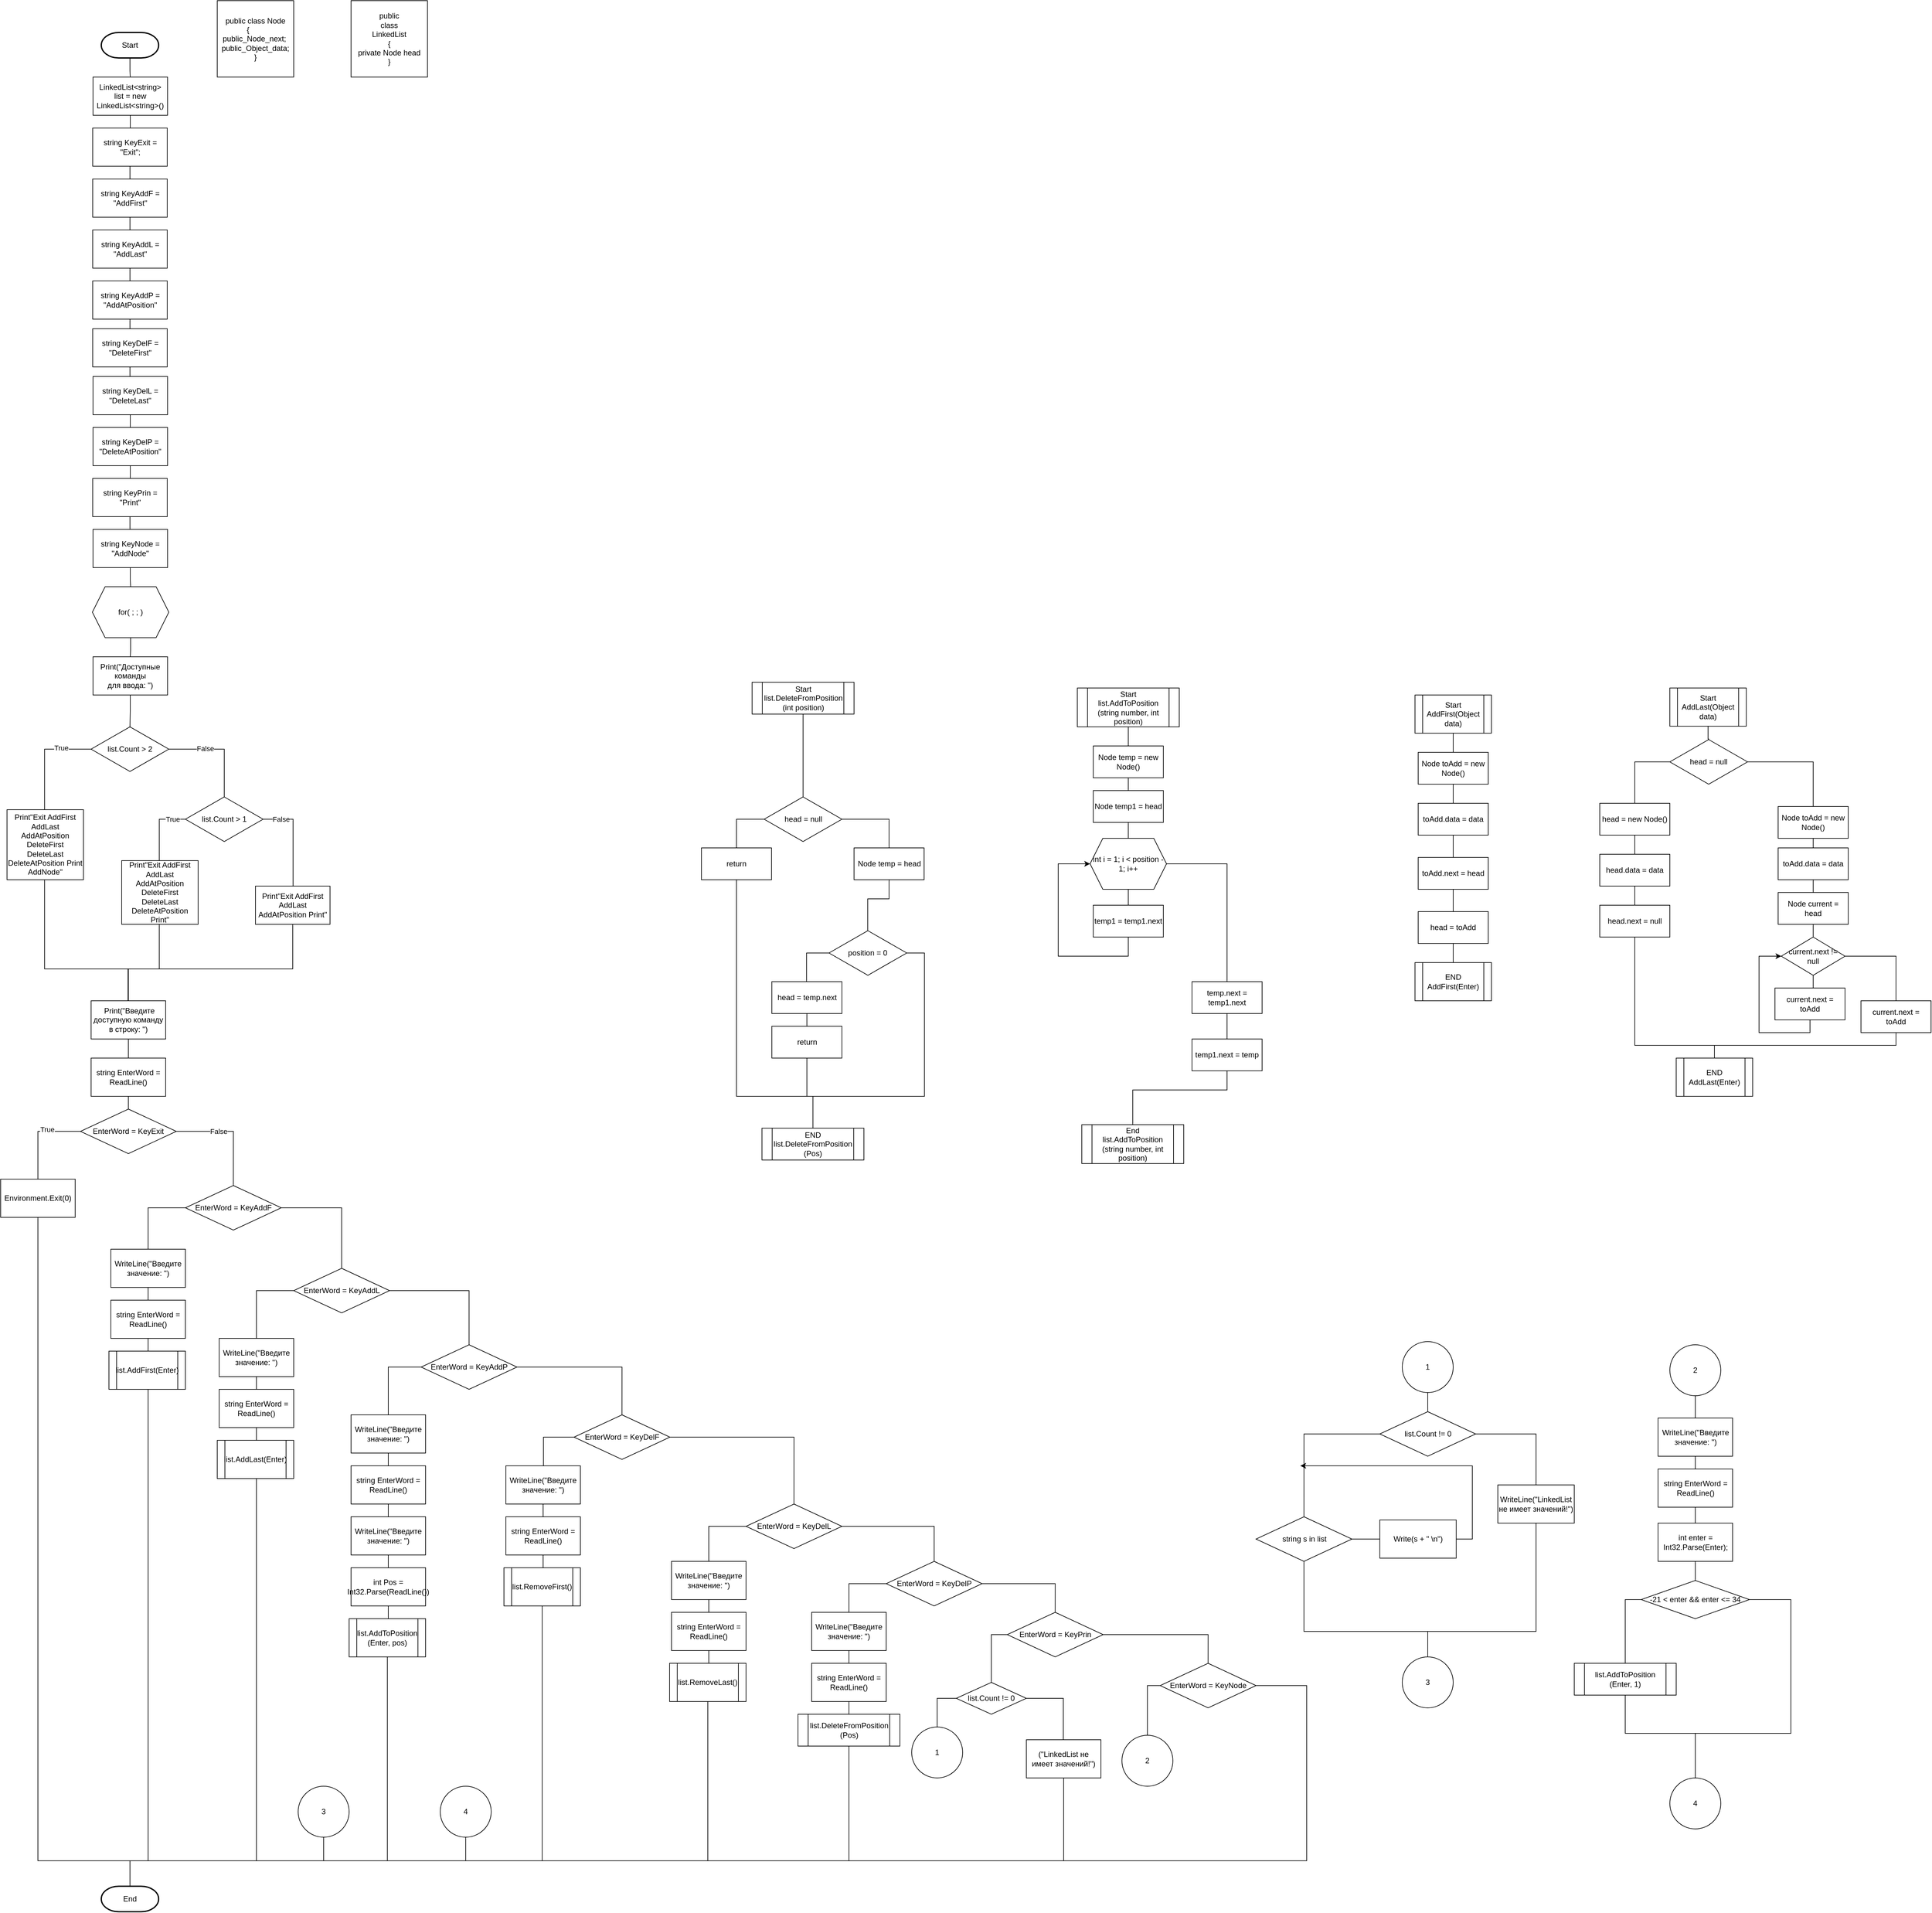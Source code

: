 <mxfile version="15.8.7" type="device"><diagram id="DfB0xbRzA0zXaW_Rmola" name="Страница 1"><mxGraphModel dx="5190" dy="3245" grid="1" gridSize="10" guides="1" tooltips="1" connect="1" arrows="1" fold="1" page="1" pageScale="1" pageWidth="827" pageHeight="1169" math="0" shadow="0"><root><mxCell id="0"/><mxCell id="1" parent="0"/><mxCell id="yUUoc2ODRU2b7gVg-nC9-21" style="edgeStyle=orthogonalEdgeStyle;rounded=0;orthogonalLoop=1;jettySize=auto;html=1;endArrow=none;endFill=0;" edge="1" parent="1" source="yUUoc2ODRU2b7gVg-nC9-2" target="yUUoc2ODRU2b7gVg-nC9-20"><mxGeometry relative="1" as="geometry"/></mxCell><mxCell id="yUUoc2ODRU2b7gVg-nC9-2" value="Start" style="strokeWidth=2;html=1;shape=mxgraph.flowchart.terminator;whiteSpace=wrap;rounded=0;shadow=0;sketch=0;verticalAlign=middle;labelPosition=center;verticalLabelPosition=middle;align=center;" vertex="1" parent="1"><mxGeometry x="368" y="90" width="90" height="40" as="geometry"/></mxCell><mxCell id="yUUoc2ODRU2b7gVg-nC9-3" value="End" style="strokeWidth=2;html=1;shape=mxgraph.flowchart.terminator;whiteSpace=wrap;rounded=0;shadow=0;sketch=0;verticalAlign=middle;labelPosition=center;verticalLabelPosition=middle;align=center;" vertex="1" parent="1"><mxGeometry x="368" y="3000" width="90" height="40" as="geometry"/></mxCell><mxCell id="yUUoc2ODRU2b7gVg-nC9-26" style="edgeStyle=orthogonalEdgeStyle;rounded=0;orthogonalLoop=1;jettySize=auto;html=1;endArrow=none;endFill=0;" edge="1" parent="1" source="yUUoc2ODRU2b7gVg-nC9-20" target="yUUoc2ODRU2b7gVg-nC9-25"><mxGeometry relative="1" as="geometry"/></mxCell><mxCell id="yUUoc2ODRU2b7gVg-nC9-20" value="LinkedList&amp;lt;string&amp;gt; list = new LinkedList&amp;lt;string&amp;gt;()" style="rounded=0;whiteSpace=wrap;html=1;" vertex="1" parent="1"><mxGeometry x="355" y="160" width="117" height="60" as="geometry"/></mxCell><mxCell id="yUUoc2ODRU2b7gVg-nC9-28" style="edgeStyle=orthogonalEdgeStyle;rounded=0;orthogonalLoop=1;jettySize=auto;html=1;endArrow=none;endFill=0;" edge="1" parent="1" source="yUUoc2ODRU2b7gVg-nC9-25" target="yUUoc2ODRU2b7gVg-nC9-27"><mxGeometry relative="1" as="geometry"/></mxCell><mxCell id="yUUoc2ODRU2b7gVg-nC9-25" value="string KeyExit = &quot;Exit&quot;;" style="rounded=0;whiteSpace=wrap;html=1;" vertex="1" parent="1"><mxGeometry x="354.5" y="240" width="117" height="60" as="geometry"/></mxCell><mxCell id="yUUoc2ODRU2b7gVg-nC9-30" style="edgeStyle=orthogonalEdgeStyle;rounded=0;orthogonalLoop=1;jettySize=auto;html=1;endArrow=none;endFill=0;" edge="1" parent="1" source="yUUoc2ODRU2b7gVg-nC9-27" target="yUUoc2ODRU2b7gVg-nC9-29"><mxGeometry relative="1" as="geometry"/></mxCell><mxCell id="yUUoc2ODRU2b7gVg-nC9-27" value="string KeyAddF = &quot;AddFirst&quot;" style="rounded=0;whiteSpace=wrap;html=1;" vertex="1" parent="1"><mxGeometry x="354.5" y="320" width="117" height="60" as="geometry"/></mxCell><mxCell id="yUUoc2ODRU2b7gVg-nC9-32" style="edgeStyle=orthogonalEdgeStyle;rounded=0;orthogonalLoop=1;jettySize=auto;html=1;entryX=0.5;entryY=0;entryDx=0;entryDy=0;endArrow=none;endFill=0;" edge="1" parent="1" source="yUUoc2ODRU2b7gVg-nC9-29" target="yUUoc2ODRU2b7gVg-nC9-31"><mxGeometry relative="1" as="geometry"/></mxCell><mxCell id="yUUoc2ODRU2b7gVg-nC9-29" value="string KeyAddL = &quot;AddLast&quot;" style="rounded=0;whiteSpace=wrap;html=1;" vertex="1" parent="1"><mxGeometry x="354.5" y="400" width="117" height="60" as="geometry"/></mxCell><mxCell id="yUUoc2ODRU2b7gVg-nC9-36" style="edgeStyle=orthogonalEdgeStyle;rounded=0;orthogonalLoop=1;jettySize=auto;html=1;endArrow=none;endFill=0;" edge="1" parent="1" source="yUUoc2ODRU2b7gVg-nC9-31" target="yUUoc2ODRU2b7gVg-nC9-33"><mxGeometry relative="1" as="geometry"/></mxCell><mxCell id="yUUoc2ODRU2b7gVg-nC9-31" value="string KeyAddP = &quot;AddAtPosition&quot;" style="rounded=0;whiteSpace=wrap;html=1;" vertex="1" parent="1"><mxGeometry x="354.5" y="480" width="117" height="60" as="geometry"/></mxCell><mxCell id="yUUoc2ODRU2b7gVg-nC9-35" style="edgeStyle=orthogonalEdgeStyle;rounded=0;orthogonalLoop=1;jettySize=auto;html=1;endArrow=none;endFill=0;" edge="1" parent="1" source="yUUoc2ODRU2b7gVg-nC9-33" target="yUUoc2ODRU2b7gVg-nC9-34"><mxGeometry relative="1" as="geometry"/></mxCell><mxCell id="yUUoc2ODRU2b7gVg-nC9-33" value="string KeyDelF = &quot;DeleteFirst&quot;" style="rounded=0;whiteSpace=wrap;html=1;" vertex="1" parent="1"><mxGeometry x="354.5" y="555" width="117" height="60" as="geometry"/></mxCell><mxCell id="yUUoc2ODRU2b7gVg-nC9-41" style="edgeStyle=orthogonalEdgeStyle;rounded=0;orthogonalLoop=1;jettySize=auto;html=1;endArrow=none;endFill=0;" edge="1" parent="1" source="yUUoc2ODRU2b7gVg-nC9-34" target="yUUoc2ODRU2b7gVg-nC9-37"><mxGeometry relative="1" as="geometry"/></mxCell><mxCell id="yUUoc2ODRU2b7gVg-nC9-34" value="string KeyDelL = &quot;DeleteLast&quot;" style="rounded=0;whiteSpace=wrap;html=1;" vertex="1" parent="1"><mxGeometry x="355" y="630" width="117" height="60" as="geometry"/></mxCell><mxCell id="yUUoc2ODRU2b7gVg-nC9-42" style="edgeStyle=orthogonalEdgeStyle;rounded=0;orthogonalLoop=1;jettySize=auto;html=1;endArrow=none;endFill=0;" edge="1" parent="1" source="yUUoc2ODRU2b7gVg-nC9-37" target="yUUoc2ODRU2b7gVg-nC9-40"><mxGeometry relative="1" as="geometry"/></mxCell><mxCell id="yUUoc2ODRU2b7gVg-nC9-37" value="string KeyDelP = &quot;DeleteAtPosition&quot;" style="rounded=0;whiteSpace=wrap;html=1;" vertex="1" parent="1"><mxGeometry x="355" y="710" width="117" height="60" as="geometry"/></mxCell><mxCell id="yUUoc2ODRU2b7gVg-nC9-45" style="edgeStyle=orthogonalEdgeStyle;rounded=0;orthogonalLoop=1;jettySize=auto;html=1;endArrow=none;endFill=0;" edge="1" parent="1" source="yUUoc2ODRU2b7gVg-nC9-38" target="yUUoc2ODRU2b7gVg-nC9-44"><mxGeometry relative="1" as="geometry"/></mxCell><mxCell id="yUUoc2ODRU2b7gVg-nC9-38" value="string KeyNode = &quot;AddNode&quot;" style="rounded=0;whiteSpace=wrap;html=1;" vertex="1" parent="1"><mxGeometry x="355" y="870" width="117" height="60" as="geometry"/></mxCell><mxCell id="yUUoc2ODRU2b7gVg-nC9-43" style="edgeStyle=orthogonalEdgeStyle;rounded=0;orthogonalLoop=1;jettySize=auto;html=1;endArrow=none;endFill=0;" edge="1" parent="1" source="yUUoc2ODRU2b7gVg-nC9-40" target="yUUoc2ODRU2b7gVg-nC9-38"><mxGeometry relative="1" as="geometry"/></mxCell><mxCell id="yUUoc2ODRU2b7gVg-nC9-40" value="string KeyPrin = &quot;Print&quot;" style="rounded=0;whiteSpace=wrap;html=1;" vertex="1" parent="1"><mxGeometry x="354.5" y="790" width="117" height="60" as="geometry"/></mxCell><mxCell id="yUUoc2ODRU2b7gVg-nC9-48" style="edgeStyle=orthogonalEdgeStyle;rounded=0;orthogonalLoop=1;jettySize=auto;html=1;endArrow=none;endFill=0;" edge="1" parent="1" source="yUUoc2ODRU2b7gVg-nC9-44" target="yUUoc2ODRU2b7gVg-nC9-47"><mxGeometry relative="1" as="geometry"/></mxCell><mxCell id="yUUoc2ODRU2b7gVg-nC9-44" value="for( ; ; )" style="shape=hexagon;perimeter=hexagonPerimeter2;whiteSpace=wrap;html=1;fixedSize=1;" vertex="1" parent="1"><mxGeometry x="354" y="960" width="120" height="80" as="geometry"/></mxCell><mxCell id="yUUoc2ODRU2b7gVg-nC9-50" style="edgeStyle=orthogonalEdgeStyle;rounded=0;orthogonalLoop=1;jettySize=auto;html=1;endArrow=none;endFill=0;" edge="1" parent="1" source="yUUoc2ODRU2b7gVg-nC9-47" target="yUUoc2ODRU2b7gVg-nC9-49"><mxGeometry relative="1" as="geometry"/></mxCell><mxCell id="yUUoc2ODRU2b7gVg-nC9-47" value="Print(&quot;Доступные команды &lt;br&gt;для ввода: &quot;)" style="rounded=0;whiteSpace=wrap;html=1;" vertex="1" parent="1"><mxGeometry x="355" y="1070" width="117" height="60" as="geometry"/></mxCell><mxCell id="yUUoc2ODRU2b7gVg-nC9-58" style="edgeStyle=orthogonalEdgeStyle;rounded=0;orthogonalLoop=1;jettySize=auto;html=1;entryX=0.5;entryY=0;entryDx=0;entryDy=0;endArrow=none;endFill=0;" edge="1" parent="1" source="yUUoc2ODRU2b7gVg-nC9-49" target="yUUoc2ODRU2b7gVg-nC9-51"><mxGeometry relative="1" as="geometry"/></mxCell><mxCell id="yUUoc2ODRU2b7gVg-nC9-64" value="False" style="edgeLabel;html=1;align=center;verticalAlign=middle;resizable=0;points=[];" vertex="1" connectable="0" parent="yUUoc2ODRU2b7gVg-nC9-58"><mxGeometry x="-0.296" y="1" relative="1" as="geometry"><mxPoint as="offset"/></mxGeometry></mxCell><mxCell id="yUUoc2ODRU2b7gVg-nC9-59" style="edgeStyle=orthogonalEdgeStyle;rounded=0;orthogonalLoop=1;jettySize=auto;html=1;entryX=0.5;entryY=0;entryDx=0;entryDy=0;endArrow=none;endFill=0;" edge="1" parent="1" source="yUUoc2ODRU2b7gVg-nC9-49" target="yUUoc2ODRU2b7gVg-nC9-53"><mxGeometry relative="1" as="geometry"><Array as="points"><mxPoint x="279" y="1215"/></Array></mxGeometry></mxCell><mxCell id="yUUoc2ODRU2b7gVg-nC9-63" value="True" style="edgeLabel;html=1;align=center;verticalAlign=middle;resizable=0;points=[];" vertex="1" connectable="0" parent="yUUoc2ODRU2b7gVg-nC9-59"><mxGeometry x="-0.442" y="-2" relative="1" as="geometry"><mxPoint as="offset"/></mxGeometry></mxCell><mxCell id="yUUoc2ODRU2b7gVg-nC9-49" value="list.Count &amp;gt; 2" style="rhombus;whiteSpace=wrap;html=1;" vertex="1" parent="1"><mxGeometry x="352" y="1180" width="122" height="70" as="geometry"/></mxCell><mxCell id="yUUoc2ODRU2b7gVg-nC9-57" style="edgeStyle=orthogonalEdgeStyle;rounded=0;orthogonalLoop=1;jettySize=auto;html=1;entryX=0.5;entryY=0;entryDx=0;entryDy=0;endArrow=none;endFill=0;" edge="1" parent="1" source="yUUoc2ODRU2b7gVg-nC9-51" target="yUUoc2ODRU2b7gVg-nC9-54"><mxGeometry relative="1" as="geometry"><Array as="points"><mxPoint x="459" y="1325"/></Array></mxGeometry></mxCell><mxCell id="yUUoc2ODRU2b7gVg-nC9-66" value="True" style="edgeLabel;html=1;align=center;verticalAlign=middle;resizable=0;points=[];" vertex="1" connectable="0" parent="yUUoc2ODRU2b7gVg-nC9-57"><mxGeometry x="-0.563" y="1" relative="1" as="geometry"><mxPoint x="3" y="-1" as="offset"/></mxGeometry></mxCell><mxCell id="yUUoc2ODRU2b7gVg-nC9-65" style="edgeStyle=orthogonalEdgeStyle;rounded=0;orthogonalLoop=1;jettySize=auto;html=1;endArrow=none;endFill=0;" edge="1" parent="1" source="yUUoc2ODRU2b7gVg-nC9-51" target="yUUoc2ODRU2b7gVg-nC9-55"><mxGeometry relative="1" as="geometry"><Array as="points"><mxPoint x="669" y="1325"/></Array></mxGeometry></mxCell><mxCell id="yUUoc2ODRU2b7gVg-nC9-67" value="False" style="edgeLabel;html=1;align=center;verticalAlign=middle;resizable=0;points=[];" vertex="1" connectable="0" parent="yUUoc2ODRU2b7gVg-nC9-65"><mxGeometry x="-0.526" y="1" relative="1" as="geometry"><mxPoint x="-8" y="1" as="offset"/></mxGeometry></mxCell><mxCell id="yUUoc2ODRU2b7gVg-nC9-51" value="list.Count &amp;gt; 1" style="rhombus;whiteSpace=wrap;html=1;" vertex="1" parent="1"><mxGeometry x="500" y="1290" width="122" height="70" as="geometry"/></mxCell><mxCell id="yUUoc2ODRU2b7gVg-nC9-69" style="edgeStyle=orthogonalEdgeStyle;rounded=0;orthogonalLoop=1;jettySize=auto;html=1;entryX=0.5;entryY=0;entryDx=0;entryDy=0;endArrow=none;endFill=0;" edge="1" parent="1" source="yUUoc2ODRU2b7gVg-nC9-52" target="yUUoc2ODRU2b7gVg-nC9-68"><mxGeometry relative="1" as="geometry"/></mxCell><mxCell id="yUUoc2ODRU2b7gVg-nC9-52" value="&amp;nbsp;Print(&quot;Введите доступную команду в строку: &quot;)" style="rounded=0;whiteSpace=wrap;html=1;" vertex="1" parent="1"><mxGeometry x="352" y="1610" width="117" height="60" as="geometry"/></mxCell><mxCell id="yUUoc2ODRU2b7gVg-nC9-60" style="edgeStyle=orthogonalEdgeStyle;rounded=0;orthogonalLoop=1;jettySize=auto;html=1;endArrow=none;endFill=0;" edge="1" parent="1" source="yUUoc2ODRU2b7gVg-nC9-53" target="yUUoc2ODRU2b7gVg-nC9-52"><mxGeometry relative="1" as="geometry"><Array as="points"><mxPoint x="279" y="1560"/><mxPoint x="410" y="1560"/></Array></mxGeometry></mxCell><mxCell id="yUUoc2ODRU2b7gVg-nC9-53" value="Print&quot;Exit AddFirst AddLast AddAtPosition DeleteFirst DeleteLast DeleteAtPosition Print AddNode&quot;" style="rounded=0;whiteSpace=wrap;html=1;" vertex="1" parent="1"><mxGeometry x="220" y="1310" width="120" height="110" as="geometry"/></mxCell><mxCell id="yUUoc2ODRU2b7gVg-nC9-61" style="edgeStyle=orthogonalEdgeStyle;rounded=0;orthogonalLoop=1;jettySize=auto;html=1;entryX=0.5;entryY=0;entryDx=0;entryDy=0;endArrow=none;endFill=0;" edge="1" parent="1" source="yUUoc2ODRU2b7gVg-nC9-54" target="yUUoc2ODRU2b7gVg-nC9-52"><mxGeometry relative="1" as="geometry"><Array as="points"><mxPoint x="459" y="1560"/><mxPoint x="410" y="1560"/></Array></mxGeometry></mxCell><mxCell id="yUUoc2ODRU2b7gVg-nC9-54" value="Print&quot;Exit AddFirst AddLast AddAtPosition DeleteFirst DeleteLast DeleteAtPosition Print&quot;" style="rounded=0;whiteSpace=wrap;html=1;" vertex="1" parent="1"><mxGeometry x="400" y="1390" width="120" height="100" as="geometry"/></mxCell><mxCell id="yUUoc2ODRU2b7gVg-nC9-62" style="edgeStyle=orthogonalEdgeStyle;rounded=0;orthogonalLoop=1;jettySize=auto;html=1;entryX=0.5;entryY=0;entryDx=0;entryDy=0;endArrow=none;endFill=0;" edge="1" parent="1" source="yUUoc2ODRU2b7gVg-nC9-55" target="yUUoc2ODRU2b7gVg-nC9-52"><mxGeometry relative="1" as="geometry"><Array as="points"><mxPoint x="669" y="1560"/><mxPoint x="410" y="1560"/></Array></mxGeometry></mxCell><mxCell id="yUUoc2ODRU2b7gVg-nC9-55" value="Print&quot;Exit AddFirst AddLast AddAtPosition Print&quot;" style="rounded=0;whiteSpace=wrap;html=1;" vertex="1" parent="1"><mxGeometry x="610" y="1430" width="117" height="60" as="geometry"/></mxCell><mxCell id="yUUoc2ODRU2b7gVg-nC9-72" style="edgeStyle=orthogonalEdgeStyle;rounded=0;orthogonalLoop=1;jettySize=auto;html=1;endArrow=none;endFill=0;" edge="1" parent="1" source="yUUoc2ODRU2b7gVg-nC9-68" target="yUUoc2ODRU2b7gVg-nC9-71"><mxGeometry relative="1" as="geometry"/></mxCell><mxCell id="yUUoc2ODRU2b7gVg-nC9-68" value="string EnterWord = ReadLine()" style="rounded=0;whiteSpace=wrap;html=1;" vertex="1" parent="1"><mxGeometry x="352" y="1700" width="117" height="60" as="geometry"/></mxCell><mxCell id="yUUoc2ODRU2b7gVg-nC9-74" style="edgeStyle=orthogonalEdgeStyle;rounded=0;orthogonalLoop=1;jettySize=auto;html=1;entryX=0.5;entryY=0;entryDx=0;entryDy=0;endArrow=none;endFill=0;" edge="1" parent="1" source="yUUoc2ODRU2b7gVg-nC9-71" target="yUUoc2ODRU2b7gVg-nC9-73"><mxGeometry relative="1" as="geometry"/></mxCell><mxCell id="yUUoc2ODRU2b7gVg-nC9-88" value="True" style="edgeLabel;html=1;align=center;verticalAlign=middle;resizable=0;points=[];" vertex="1" connectable="0" parent="yUUoc2ODRU2b7gVg-nC9-74"><mxGeometry x="-0.25" y="-3" relative="1" as="geometry"><mxPoint as="offset"/></mxGeometry></mxCell><mxCell id="yUUoc2ODRU2b7gVg-nC9-76" style="edgeStyle=orthogonalEdgeStyle;rounded=0;orthogonalLoop=1;jettySize=auto;html=1;entryX=0.5;entryY=0;entryDx=0;entryDy=0;endArrow=none;endFill=0;" edge="1" parent="1" source="yUUoc2ODRU2b7gVg-nC9-71" target="yUUoc2ODRU2b7gVg-nC9-75"><mxGeometry relative="1" as="geometry"/></mxCell><mxCell id="yUUoc2ODRU2b7gVg-nC9-89" value="False" style="edgeLabel;html=1;align=center;verticalAlign=middle;resizable=0;points=[];" vertex="1" connectable="0" parent="yUUoc2ODRU2b7gVg-nC9-76"><mxGeometry x="-0.256" relative="1" as="geometry"><mxPoint x="1" as="offset"/></mxGeometry></mxCell><mxCell id="yUUoc2ODRU2b7gVg-nC9-71" value="EnterWord = KeyExit" style="rhombus;whiteSpace=wrap;html=1;" vertex="1" parent="1"><mxGeometry x="335.25" y="1780" width="150.5" height="70" as="geometry"/></mxCell><mxCell id="yUUoc2ODRU2b7gVg-nC9-86" style="edgeStyle=orthogonalEdgeStyle;rounded=0;orthogonalLoop=1;jettySize=auto;html=1;entryX=0.5;entryY=0;entryDx=0;entryDy=0;entryPerimeter=0;endArrow=none;endFill=0;" edge="1" parent="1" source="yUUoc2ODRU2b7gVg-nC9-73" target="yUUoc2ODRU2b7gVg-nC9-3"><mxGeometry relative="1" as="geometry"><Array as="points"><mxPoint x="269" y="2960"/><mxPoint x="413" y="2960"/></Array></mxGeometry></mxCell><mxCell id="yUUoc2ODRU2b7gVg-nC9-73" value="Environment.Exit(0)" style="rounded=0;whiteSpace=wrap;html=1;" vertex="1" parent="1"><mxGeometry x="210" y="1890" width="117" height="60" as="geometry"/></mxCell><mxCell id="yUUoc2ODRU2b7gVg-nC9-78" style="edgeStyle=orthogonalEdgeStyle;rounded=0;orthogonalLoop=1;jettySize=auto;html=1;entryX=0.5;entryY=0;entryDx=0;entryDy=0;endArrow=none;endFill=0;" edge="1" parent="1" source="yUUoc2ODRU2b7gVg-nC9-75" target="yUUoc2ODRU2b7gVg-nC9-77"><mxGeometry relative="1" as="geometry"><Array as="points"><mxPoint x="442" y="1935"/></Array></mxGeometry></mxCell><mxCell id="yUUoc2ODRU2b7gVg-nC9-91" style="edgeStyle=orthogonalEdgeStyle;rounded=0;orthogonalLoop=1;jettySize=auto;html=1;endArrow=none;endFill=0;" edge="1" parent="1" source="yUUoc2ODRU2b7gVg-nC9-75" target="yUUoc2ODRU2b7gVg-nC9-90"><mxGeometry relative="1" as="geometry"/></mxCell><mxCell id="yUUoc2ODRU2b7gVg-nC9-75" value="EnterWord = KeyAddF" style="rhombus;whiteSpace=wrap;html=1;" vertex="1" parent="1"><mxGeometry x="500" y="1900" width="150.5" height="70" as="geometry"/></mxCell><mxCell id="yUUoc2ODRU2b7gVg-nC9-80" style="edgeStyle=orthogonalEdgeStyle;rounded=0;orthogonalLoop=1;jettySize=auto;html=1;endArrow=none;endFill=0;" edge="1" parent="1" source="yUUoc2ODRU2b7gVg-nC9-77" target="yUUoc2ODRU2b7gVg-nC9-79"><mxGeometry relative="1" as="geometry"/></mxCell><mxCell id="yUUoc2ODRU2b7gVg-nC9-77" value="WriteLine(&quot;Введите значение: &quot;)" style="rounded=0;whiteSpace=wrap;html=1;" vertex="1" parent="1"><mxGeometry x="383" y="2000" width="117" height="60" as="geometry"/></mxCell><mxCell id="yUUoc2ODRU2b7gVg-nC9-82" style="edgeStyle=orthogonalEdgeStyle;rounded=0;orthogonalLoop=1;jettySize=auto;html=1;endArrow=none;endFill=0;" edge="1" parent="1" source="yUUoc2ODRU2b7gVg-nC9-79"><mxGeometry relative="1" as="geometry"><mxPoint x="441.5" y="2160" as="targetPoint"/></mxGeometry></mxCell><mxCell id="yUUoc2ODRU2b7gVg-nC9-79" value="string EnterWord = ReadLine()" style="rounded=0;whiteSpace=wrap;html=1;" vertex="1" parent="1"><mxGeometry x="383" y="2080" width="117" height="60" as="geometry"/></mxCell><mxCell id="yUUoc2ODRU2b7gVg-nC9-87" style="edgeStyle=orthogonalEdgeStyle;rounded=0;orthogonalLoop=1;jettySize=auto;html=1;entryX=0.5;entryY=0;entryDx=0;entryDy=0;entryPerimeter=0;endArrow=none;endFill=0;" edge="1" parent="1" target="yUUoc2ODRU2b7gVg-nC9-3"><mxGeometry relative="1" as="geometry"><mxPoint x="441.5" y="2220" as="sourcePoint"/><Array as="points"><mxPoint x="441" y="2960"/><mxPoint x="413" y="2960"/></Array></mxGeometry></mxCell><mxCell id="yUUoc2ODRU2b7gVg-nC9-96" style="edgeStyle=orthogonalEdgeStyle;rounded=0;orthogonalLoop=1;jettySize=auto;html=1;endArrow=none;endFill=0;" edge="1" parent="1" source="yUUoc2ODRU2b7gVg-nC9-90" target="yUUoc2ODRU2b7gVg-nC9-92"><mxGeometry relative="1" as="geometry"/></mxCell><mxCell id="yUUoc2ODRU2b7gVg-nC9-109" style="edgeStyle=orthogonalEdgeStyle;rounded=0;orthogonalLoop=1;jettySize=auto;html=1;entryX=0.5;entryY=0;entryDx=0;entryDy=0;endArrow=none;endFill=0;" edge="1" parent="1" source="yUUoc2ODRU2b7gVg-nC9-90" target="yUUoc2ODRU2b7gVg-nC9-105"><mxGeometry relative="1" as="geometry"><Array as="points"><mxPoint x="611" y="2065"/></Array></mxGeometry></mxCell><mxCell id="yUUoc2ODRU2b7gVg-nC9-90" value="EnterWord = KeyAddL" style="rhombus;whiteSpace=wrap;html=1;" vertex="1" parent="1"><mxGeometry x="670" y="2030" width="150.5" height="70" as="geometry"/></mxCell><mxCell id="yUUoc2ODRU2b7gVg-nC9-97" style="edgeStyle=orthogonalEdgeStyle;rounded=0;orthogonalLoop=1;jettySize=auto;html=1;entryX=0.5;entryY=0;entryDx=0;entryDy=0;endArrow=none;endFill=0;" edge="1" parent="1" source="yUUoc2ODRU2b7gVg-nC9-92" target="yUUoc2ODRU2b7gVg-nC9-93"><mxGeometry relative="1" as="geometry"/></mxCell><mxCell id="yUUoc2ODRU2b7gVg-nC9-116" style="edgeStyle=orthogonalEdgeStyle;rounded=0;orthogonalLoop=1;jettySize=auto;html=1;entryX=0.5;entryY=0;entryDx=0;entryDy=0;endArrow=none;endFill=0;" edge="1" parent="1" source="yUUoc2ODRU2b7gVg-nC9-92" target="yUUoc2ODRU2b7gVg-nC9-112"><mxGeometry relative="1" as="geometry"><Array as="points"><mxPoint x="819" y="2185"/></Array></mxGeometry></mxCell><mxCell id="yUUoc2ODRU2b7gVg-nC9-92" value="EnterWord = KeyAddP" style="rhombus;whiteSpace=wrap;html=1;" vertex="1" parent="1"><mxGeometry x="870" y="2150" width="150.5" height="70" as="geometry"/></mxCell><mxCell id="yUUoc2ODRU2b7gVg-nC9-98" style="edgeStyle=orthogonalEdgeStyle;rounded=0;orthogonalLoop=1;jettySize=auto;html=1;entryX=0.5;entryY=0;entryDx=0;entryDy=0;endArrow=none;endFill=0;" edge="1" parent="1" source="yUUoc2ODRU2b7gVg-nC9-93" target="yUUoc2ODRU2b7gVg-nC9-94"><mxGeometry relative="1" as="geometry"/></mxCell><mxCell id="yUUoc2ODRU2b7gVg-nC9-129" style="edgeStyle=orthogonalEdgeStyle;rounded=0;orthogonalLoop=1;jettySize=auto;html=1;endArrow=none;endFill=0;" edge="1" parent="1" source="yUUoc2ODRU2b7gVg-nC9-93" target="yUUoc2ODRU2b7gVg-nC9-125"><mxGeometry relative="1" as="geometry"><Array as="points"><mxPoint x="1062" y="2295"/></Array></mxGeometry></mxCell><mxCell id="yUUoc2ODRU2b7gVg-nC9-93" value="EnterWord = KeyDelF" style="rhombus;whiteSpace=wrap;html=1;" vertex="1" parent="1"><mxGeometry x="1110" y="2260" width="150.5" height="70" as="geometry"/></mxCell><mxCell id="yUUoc2ODRU2b7gVg-nC9-99" style="edgeStyle=orthogonalEdgeStyle;rounded=0;orthogonalLoop=1;jettySize=auto;html=1;endArrow=none;endFill=0;" edge="1" parent="1" source="yUUoc2ODRU2b7gVg-nC9-94" target="yUUoc2ODRU2b7gVg-nC9-95"><mxGeometry relative="1" as="geometry"/></mxCell><mxCell id="yUUoc2ODRU2b7gVg-nC9-137" style="edgeStyle=orthogonalEdgeStyle;rounded=0;orthogonalLoop=1;jettySize=auto;html=1;entryX=0.5;entryY=0;entryDx=0;entryDy=0;endArrow=none;endFill=0;" edge="1" parent="1" source="yUUoc2ODRU2b7gVg-nC9-94" target="yUUoc2ODRU2b7gVg-nC9-132"><mxGeometry relative="1" as="geometry"><Array as="points"><mxPoint x="1322" y="2435"/></Array></mxGeometry></mxCell><mxCell id="yUUoc2ODRU2b7gVg-nC9-94" value="EnterWord = KeyDelL" style="rhombus;whiteSpace=wrap;html=1;" vertex="1" parent="1"><mxGeometry x="1380" y="2400" width="150.5" height="70" as="geometry"/></mxCell><mxCell id="yUUoc2ODRU2b7gVg-nC9-102" style="edgeStyle=orthogonalEdgeStyle;rounded=0;orthogonalLoop=1;jettySize=auto;html=1;entryX=0.5;entryY=0;entryDx=0;entryDy=0;endArrow=none;endFill=0;" edge="1" parent="1" source="yUUoc2ODRU2b7gVg-nC9-95" target="yUUoc2ODRU2b7gVg-nC9-100"><mxGeometry relative="1" as="geometry"/></mxCell><mxCell id="yUUoc2ODRU2b7gVg-nC9-144" style="edgeStyle=orthogonalEdgeStyle;rounded=0;orthogonalLoop=1;jettySize=auto;html=1;entryX=0.5;entryY=0;entryDx=0;entryDy=0;endArrow=none;endFill=0;" edge="1" parent="1" source="yUUoc2ODRU2b7gVg-nC9-95" target="yUUoc2ODRU2b7gVg-nC9-140"><mxGeometry relative="1" as="geometry"><Array as="points"><mxPoint x="1542" y="2525"/></Array></mxGeometry></mxCell><mxCell id="yUUoc2ODRU2b7gVg-nC9-95" value="EnterWord = KeyDelP" style="rhombus;whiteSpace=wrap;html=1;" vertex="1" parent="1"><mxGeometry x="1600" y="2490" width="150.5" height="70" as="geometry"/></mxCell><mxCell id="yUUoc2ODRU2b7gVg-nC9-103" style="edgeStyle=orthogonalEdgeStyle;rounded=0;orthogonalLoop=1;jettySize=auto;html=1;entryX=0.5;entryY=0;entryDx=0;entryDy=0;endArrow=none;endFill=0;" edge="1" parent="1" source="yUUoc2ODRU2b7gVg-nC9-100" target="yUUoc2ODRU2b7gVg-nC9-101"><mxGeometry relative="1" as="geometry"/></mxCell><mxCell id="yUUoc2ODRU2b7gVg-nC9-149" style="edgeStyle=orthogonalEdgeStyle;rounded=0;orthogonalLoop=1;jettySize=auto;html=1;entryX=0.5;entryY=0;entryDx=0;entryDy=0;endArrow=none;endFill=0;" edge="1" parent="1" source="yUUoc2ODRU2b7gVg-nC9-100" target="yUUoc2ODRU2b7gVg-nC9-146"><mxGeometry relative="1" as="geometry"><Array as="points"><mxPoint x="1765" y="2605"/></Array></mxGeometry></mxCell><mxCell id="yUUoc2ODRU2b7gVg-nC9-100" value="EnterWord = KeyPrin" style="rhombus;whiteSpace=wrap;html=1;" vertex="1" parent="1"><mxGeometry x="1790" y="2570" width="150.5" height="70" as="geometry"/></mxCell><mxCell id="yUUoc2ODRU2b7gVg-nC9-151" style="edgeStyle=orthogonalEdgeStyle;rounded=0;orthogonalLoop=1;jettySize=auto;html=1;endArrow=none;endFill=0;exitX=1;exitY=0.5;exitDx=0;exitDy=0;" edge="1" parent="1" source="yUUoc2ODRU2b7gVg-nC9-101" target="yUUoc2ODRU2b7gVg-nC9-3"><mxGeometry relative="1" as="geometry"><Array as="points"><mxPoint x="2260" y="2685"/><mxPoint x="2260" y="2960"/><mxPoint x="413" y="2960"/></Array></mxGeometry></mxCell><mxCell id="yUUoc2ODRU2b7gVg-nC9-165" style="edgeStyle=orthogonalEdgeStyle;rounded=0;orthogonalLoop=1;jettySize=auto;html=1;endArrow=none;endFill=0;" edge="1" parent="1" source="yUUoc2ODRU2b7gVg-nC9-101" target="yUUoc2ODRU2b7gVg-nC9-158"><mxGeometry relative="1" as="geometry"><Array as="points"><mxPoint x="2010" y="2685"/></Array></mxGeometry></mxCell><mxCell id="yUUoc2ODRU2b7gVg-nC9-101" value="EnterWord = KeyNode" style="rhombus;whiteSpace=wrap;html=1;" vertex="1" parent="1"><mxGeometry x="2030" y="2650" width="150.5" height="70" as="geometry"/></mxCell><mxCell id="yUUoc2ODRU2b7gVg-nC9-104" style="edgeStyle=orthogonalEdgeStyle;rounded=0;orthogonalLoop=1;jettySize=auto;html=1;endArrow=none;endFill=0;" edge="1" parent="1" source="yUUoc2ODRU2b7gVg-nC9-105" target="yUUoc2ODRU2b7gVg-nC9-107"><mxGeometry relative="1" as="geometry"/></mxCell><mxCell id="yUUoc2ODRU2b7gVg-nC9-105" value="WriteLine(&quot;Введите значение: &quot;)" style="rounded=0;whiteSpace=wrap;html=1;" vertex="1" parent="1"><mxGeometry x="553" y="2140" width="117" height="60" as="geometry"/></mxCell><mxCell id="yUUoc2ODRU2b7gVg-nC9-106" style="edgeStyle=orthogonalEdgeStyle;rounded=0;orthogonalLoop=1;jettySize=auto;html=1;endArrow=none;endFill=0;" edge="1" parent="1" source="yUUoc2ODRU2b7gVg-nC9-107"><mxGeometry relative="1" as="geometry"><mxPoint x="611.5" y="2300" as="targetPoint"/></mxGeometry></mxCell><mxCell id="yUUoc2ODRU2b7gVg-nC9-107" value="string EnterWord = ReadLine()" style="rounded=0;whiteSpace=wrap;html=1;" vertex="1" parent="1"><mxGeometry x="553" y="2220" width="117" height="60" as="geometry"/></mxCell><mxCell id="yUUoc2ODRU2b7gVg-nC9-110" style="edgeStyle=orthogonalEdgeStyle;rounded=0;orthogonalLoop=1;jettySize=auto;html=1;endArrow=none;endFill=0;" edge="1" parent="1" target="yUUoc2ODRU2b7gVg-nC9-3"><mxGeometry relative="1" as="geometry"><mxPoint x="611.5" y="2360" as="sourcePoint"/><Array as="points"><mxPoint x="611" y="2960"/><mxPoint x="413" y="2960"/></Array></mxGeometry></mxCell><mxCell id="yUUoc2ODRU2b7gVg-nC9-111" style="edgeStyle=orthogonalEdgeStyle;rounded=0;orthogonalLoop=1;jettySize=auto;html=1;endArrow=none;endFill=0;" edge="1" parent="1" source="yUUoc2ODRU2b7gVg-nC9-112" target="yUUoc2ODRU2b7gVg-nC9-114"><mxGeometry relative="1" as="geometry"/></mxCell><mxCell id="yUUoc2ODRU2b7gVg-nC9-112" value="WriteLine(&quot;Введите значение: &quot;)" style="rounded=0;whiteSpace=wrap;html=1;" vertex="1" parent="1"><mxGeometry x="760" y="2260" width="117" height="60" as="geometry"/></mxCell><mxCell id="yUUoc2ODRU2b7gVg-nC9-113" style="edgeStyle=orthogonalEdgeStyle;rounded=0;orthogonalLoop=1;jettySize=auto;html=1;endArrow=none;endFill=0;" edge="1" parent="1" source="yUUoc2ODRU2b7gVg-nC9-114" target="yUUoc2ODRU2b7gVg-nC9-115"><mxGeometry relative="1" as="geometry"/></mxCell><mxCell id="yUUoc2ODRU2b7gVg-nC9-114" value="string EnterWord = ReadLine()" style="rounded=0;whiteSpace=wrap;html=1;" vertex="1" parent="1"><mxGeometry x="760" y="2340" width="117" height="60" as="geometry"/></mxCell><mxCell id="yUUoc2ODRU2b7gVg-nC9-118" style="edgeStyle=orthogonalEdgeStyle;rounded=0;orthogonalLoop=1;jettySize=auto;html=1;endArrow=none;endFill=0;" edge="1" parent="1" source="yUUoc2ODRU2b7gVg-nC9-115" target="yUUoc2ODRU2b7gVg-nC9-117"><mxGeometry relative="1" as="geometry"/></mxCell><mxCell id="yUUoc2ODRU2b7gVg-nC9-115" value="WriteLine(&quot;Введите значение: &quot;)" style="rounded=0;whiteSpace=wrap;html=1;" vertex="1" parent="1"><mxGeometry x="760" y="2420" width="117" height="60" as="geometry"/></mxCell><mxCell id="yUUoc2ODRU2b7gVg-nC9-120" style="edgeStyle=orthogonalEdgeStyle;rounded=0;orthogonalLoop=1;jettySize=auto;html=1;endArrow=none;endFill=0;" edge="1" parent="1" source="yUUoc2ODRU2b7gVg-nC9-117" target="yUUoc2ODRU2b7gVg-nC9-119"><mxGeometry relative="1" as="geometry"/></mxCell><mxCell id="yUUoc2ODRU2b7gVg-nC9-117" value="int Pos = Int32.Parse(ReadLine())" style="rounded=0;whiteSpace=wrap;html=1;" vertex="1" parent="1"><mxGeometry x="760" y="2500" width="117" height="60" as="geometry"/></mxCell><mxCell id="yUUoc2ODRU2b7gVg-nC9-121" style="edgeStyle=orthogonalEdgeStyle;rounded=0;orthogonalLoop=1;jettySize=auto;html=1;entryX=0.5;entryY=0;entryDx=0;entryDy=0;entryPerimeter=0;endArrow=none;endFill=0;" edge="1" parent="1" source="yUUoc2ODRU2b7gVg-nC9-119" target="yUUoc2ODRU2b7gVg-nC9-3"><mxGeometry relative="1" as="geometry"><Array as="points"><mxPoint x="817" y="2960"/><mxPoint x="413" y="2960"/></Array></mxGeometry></mxCell><mxCell id="yUUoc2ODRU2b7gVg-nC9-119" value="list.AddToPosition&lt;br&gt;(Enter, pos)" style="shape=process;whiteSpace=wrap;html=1;backgroundOutline=1;" vertex="1" parent="1"><mxGeometry x="757" y="2580" width="120" height="60" as="geometry"/></mxCell><mxCell id="yUUoc2ODRU2b7gVg-nC9-122" value="list.AddLast(Enter)" style="shape=process;whiteSpace=wrap;html=1;backgroundOutline=1;" vertex="1" parent="1"><mxGeometry x="550" y="2300" width="120" height="60" as="geometry"/></mxCell><mxCell id="yUUoc2ODRU2b7gVg-nC9-123" value="list.AddFirst(Enter)" style="shape=process;whiteSpace=wrap;html=1;backgroundOutline=1;" vertex="1" parent="1"><mxGeometry x="380" y="2160" width="120" height="60" as="geometry"/></mxCell><mxCell id="yUUoc2ODRU2b7gVg-nC9-124" style="edgeStyle=orthogonalEdgeStyle;rounded=0;orthogonalLoop=1;jettySize=auto;html=1;endArrow=none;endFill=0;" edge="1" parent="1" source="yUUoc2ODRU2b7gVg-nC9-125" target="yUUoc2ODRU2b7gVg-nC9-127"><mxGeometry relative="1" as="geometry"/></mxCell><mxCell id="yUUoc2ODRU2b7gVg-nC9-125" value="WriteLine(&quot;Введите значение: &quot;)" style="rounded=0;whiteSpace=wrap;html=1;" vertex="1" parent="1"><mxGeometry x="1003" y="2340" width="117" height="60" as="geometry"/></mxCell><mxCell id="yUUoc2ODRU2b7gVg-nC9-126" style="edgeStyle=orthogonalEdgeStyle;rounded=0;orthogonalLoop=1;jettySize=auto;html=1;endArrow=none;endFill=0;" edge="1" parent="1" source="yUUoc2ODRU2b7gVg-nC9-127"><mxGeometry relative="1" as="geometry"><mxPoint x="1061.5" y="2500" as="targetPoint"/></mxGeometry></mxCell><mxCell id="yUUoc2ODRU2b7gVg-nC9-127" value="string EnterWord = ReadLine()" style="rounded=0;whiteSpace=wrap;html=1;" vertex="1" parent="1"><mxGeometry x="1003" y="2420" width="117" height="60" as="geometry"/></mxCell><mxCell id="yUUoc2ODRU2b7gVg-nC9-130" style="edgeStyle=orthogonalEdgeStyle;rounded=0;orthogonalLoop=1;jettySize=auto;html=1;endArrow=none;endFill=0;" edge="1" parent="1" source="yUUoc2ODRU2b7gVg-nC9-128" target="yUUoc2ODRU2b7gVg-nC9-3"><mxGeometry relative="1" as="geometry"><Array as="points"><mxPoint x="1060" y="2960"/><mxPoint x="413" y="2960"/></Array></mxGeometry></mxCell><mxCell id="yUUoc2ODRU2b7gVg-nC9-128" value="list.RemoveFirst()" style="shape=process;whiteSpace=wrap;html=1;backgroundOutline=1;" vertex="1" parent="1"><mxGeometry x="1000" y="2500" width="120" height="60" as="geometry"/></mxCell><mxCell id="yUUoc2ODRU2b7gVg-nC9-131" style="edgeStyle=orthogonalEdgeStyle;rounded=0;orthogonalLoop=1;jettySize=auto;html=1;endArrow=none;endFill=0;" edge="1" parent="1" source="yUUoc2ODRU2b7gVg-nC9-132" target="yUUoc2ODRU2b7gVg-nC9-134"><mxGeometry relative="1" as="geometry"/></mxCell><mxCell id="yUUoc2ODRU2b7gVg-nC9-132" value="WriteLine(&quot;Введите значение: &quot;)" style="rounded=0;whiteSpace=wrap;html=1;" vertex="1" parent="1"><mxGeometry x="1263" y="2490" width="117" height="60" as="geometry"/></mxCell><mxCell id="yUUoc2ODRU2b7gVg-nC9-133" style="edgeStyle=orthogonalEdgeStyle;rounded=0;orthogonalLoop=1;jettySize=auto;html=1;endArrow=none;endFill=0;" edge="1" parent="1" source="yUUoc2ODRU2b7gVg-nC9-134"><mxGeometry relative="1" as="geometry"><mxPoint x="1321.5" y="2650" as="targetPoint"/></mxGeometry></mxCell><mxCell id="yUUoc2ODRU2b7gVg-nC9-134" value="string EnterWord = ReadLine()" style="rounded=0;whiteSpace=wrap;html=1;" vertex="1" parent="1"><mxGeometry x="1263" y="2570" width="117" height="60" as="geometry"/></mxCell><mxCell id="yUUoc2ODRU2b7gVg-nC9-138" style="edgeStyle=orthogonalEdgeStyle;rounded=0;orthogonalLoop=1;jettySize=auto;html=1;endArrow=none;endFill=0;" edge="1" parent="1" source="yUUoc2ODRU2b7gVg-nC9-135" target="yUUoc2ODRU2b7gVg-nC9-3"><mxGeometry relative="1" as="geometry"><Array as="points"><mxPoint x="1320" y="2960"/><mxPoint x="413" y="2960"/></Array></mxGeometry></mxCell><mxCell id="yUUoc2ODRU2b7gVg-nC9-135" value="list.RemoveLast()" style="shape=process;whiteSpace=wrap;html=1;backgroundOutline=1;" vertex="1" parent="1"><mxGeometry x="1260" y="2650" width="120" height="60" as="geometry"/></mxCell><mxCell id="yUUoc2ODRU2b7gVg-nC9-139" style="edgeStyle=orthogonalEdgeStyle;rounded=0;orthogonalLoop=1;jettySize=auto;html=1;endArrow=none;endFill=0;" edge="1" parent="1" source="yUUoc2ODRU2b7gVg-nC9-140" target="yUUoc2ODRU2b7gVg-nC9-142"><mxGeometry relative="1" as="geometry"/></mxCell><mxCell id="yUUoc2ODRU2b7gVg-nC9-140" value="WriteLine(&quot;Введите значение: &quot;)" style="rounded=0;whiteSpace=wrap;html=1;" vertex="1" parent="1"><mxGeometry x="1483" y="2570" width="117" height="60" as="geometry"/></mxCell><mxCell id="yUUoc2ODRU2b7gVg-nC9-141" style="edgeStyle=orthogonalEdgeStyle;rounded=0;orthogonalLoop=1;jettySize=auto;html=1;endArrow=none;endFill=0;" edge="1" parent="1" source="yUUoc2ODRU2b7gVg-nC9-142"><mxGeometry relative="1" as="geometry"><mxPoint x="1541.5" y="2730" as="targetPoint"/></mxGeometry></mxCell><mxCell id="yUUoc2ODRU2b7gVg-nC9-142" value="string EnterWord = ReadLine()" style="rounded=0;whiteSpace=wrap;html=1;" vertex="1" parent="1"><mxGeometry x="1483" y="2650" width="117" height="60" as="geometry"/></mxCell><mxCell id="yUUoc2ODRU2b7gVg-nC9-145" style="edgeStyle=orthogonalEdgeStyle;rounded=0;orthogonalLoop=1;jettySize=auto;html=1;entryX=0.5;entryY=0;entryDx=0;entryDy=0;entryPerimeter=0;endArrow=none;endFill=0;" edge="1" parent="1" source="yUUoc2ODRU2b7gVg-nC9-143" target="yUUoc2ODRU2b7gVg-nC9-3"><mxGeometry relative="1" as="geometry"><Array as="points"><mxPoint x="1542" y="2960"/><mxPoint x="413" y="2960"/></Array></mxGeometry></mxCell><mxCell id="yUUoc2ODRU2b7gVg-nC9-143" value="list.DeleteFromPosition&lt;br&gt;(Pos)" style="shape=process;whiteSpace=wrap;html=1;backgroundOutline=1;" vertex="1" parent="1"><mxGeometry x="1461.5" y="2730" width="160" height="50" as="geometry"/></mxCell><mxCell id="yUUoc2ODRU2b7gVg-nC9-148" style="edgeStyle=orthogonalEdgeStyle;rounded=0;orthogonalLoop=1;jettySize=auto;html=1;endArrow=none;endFill=0;" edge="1" parent="1" source="yUUoc2ODRU2b7gVg-nC9-146" target="yUUoc2ODRU2b7gVg-nC9-147"><mxGeometry relative="1" as="geometry"><Array as="points"><mxPoint x="1878" y="2705"/></Array></mxGeometry></mxCell><mxCell id="yUUoc2ODRU2b7gVg-nC9-160" style="edgeStyle=orthogonalEdgeStyle;rounded=0;orthogonalLoop=1;jettySize=auto;html=1;entryX=0.5;entryY=0;entryDx=0;entryDy=0;endArrow=none;endFill=0;" edge="1" parent="1" source="yUUoc2ODRU2b7gVg-nC9-146" target="yUUoc2ODRU2b7gVg-nC9-159"><mxGeometry relative="1" as="geometry"><Array as="points"><mxPoint x="1680" y="2705"/></Array></mxGeometry></mxCell><mxCell id="yUUoc2ODRU2b7gVg-nC9-146" value="list.Count != 0" style="rhombus;whiteSpace=wrap;html=1;" vertex="1" parent="1"><mxGeometry x="1710" y="2680" width="110" height="50" as="geometry"/></mxCell><mxCell id="yUUoc2ODRU2b7gVg-nC9-150" style="edgeStyle=orthogonalEdgeStyle;rounded=0;orthogonalLoop=1;jettySize=auto;html=1;endArrow=none;endFill=0;" edge="1" parent="1" source="yUUoc2ODRU2b7gVg-nC9-147" target="yUUoc2ODRU2b7gVg-nC9-3"><mxGeometry relative="1" as="geometry"><Array as="points"><mxPoint x="1879" y="2960"/><mxPoint x="413" y="2960"/></Array></mxGeometry></mxCell><mxCell id="yUUoc2ODRU2b7gVg-nC9-147" value="(&quot;LinkedList не имеет значений!&quot;)" style="rounded=0;whiteSpace=wrap;html=1;" vertex="1" parent="1"><mxGeometry x="1820" y="2770" width="117" height="60" as="geometry"/></mxCell><mxCell id="yUUoc2ODRU2b7gVg-nC9-158" value="2" style="ellipse;whiteSpace=wrap;html=1;aspect=fixed;" vertex="1" parent="1"><mxGeometry x="1970" y="2763" width="80" height="80" as="geometry"/></mxCell><mxCell id="yUUoc2ODRU2b7gVg-nC9-159" value="1" style="ellipse;whiteSpace=wrap;html=1;aspect=fixed;" vertex="1" parent="1"><mxGeometry x="1640" y="2750" width="80" height="80" as="geometry"/></mxCell><mxCell id="yUUoc2ODRU2b7gVg-nC9-162" style="edgeStyle=orthogonalEdgeStyle;rounded=0;orthogonalLoop=1;jettySize=auto;html=1;endArrow=none;endFill=0;" edge="1" parent="1" source="yUUoc2ODRU2b7gVg-nC9-161" target="yUUoc2ODRU2b7gVg-nC9-3"><mxGeometry relative="1" as="geometry"><Array as="points"><mxPoint x="717" y="2960"/><mxPoint x="413" y="2960"/></Array></mxGeometry></mxCell><mxCell id="yUUoc2ODRU2b7gVg-nC9-161" value="3" style="ellipse;whiteSpace=wrap;html=1;aspect=fixed;" vertex="1" parent="1"><mxGeometry x="677" y="2843" width="80" height="80" as="geometry"/></mxCell><mxCell id="yUUoc2ODRU2b7gVg-nC9-164" style="edgeStyle=orthogonalEdgeStyle;rounded=0;orthogonalLoop=1;jettySize=auto;html=1;endArrow=none;endFill=0;" edge="1" parent="1" source="yUUoc2ODRU2b7gVg-nC9-163" target="yUUoc2ODRU2b7gVg-nC9-3"><mxGeometry relative="1" as="geometry"><Array as="points"><mxPoint x="940" y="2960"/><mxPoint x="413" y="2960"/></Array></mxGeometry></mxCell><mxCell id="yUUoc2ODRU2b7gVg-nC9-163" value="4" style="ellipse;whiteSpace=wrap;html=1;aspect=fixed;" vertex="1" parent="1"><mxGeometry x="900" y="2843" width="80" height="80" as="geometry"/></mxCell><mxCell id="yUUoc2ODRU2b7gVg-nC9-185" style="edgeStyle=orthogonalEdgeStyle;rounded=0;orthogonalLoop=1;jettySize=auto;html=1;endArrow=none;endFill=0;" edge="1" parent="1" source="yUUoc2ODRU2b7gVg-nC9-166" target="yUUoc2ODRU2b7gVg-nC9-184"><mxGeometry relative="1" as="geometry"/></mxCell><mxCell id="yUUoc2ODRU2b7gVg-nC9-166" value="1" style="ellipse;whiteSpace=wrap;html=1;aspect=fixed;" vertex="1" parent="1"><mxGeometry x="2410" y="2145" width="80" height="80" as="geometry"/></mxCell><mxCell id="yUUoc2ODRU2b7gVg-nC9-167" value="3" style="ellipse;whiteSpace=wrap;html=1;aspect=fixed;" vertex="1" parent="1"><mxGeometry x="2410" y="2640" width="80" height="80" as="geometry"/></mxCell><mxCell id="yUUoc2ODRU2b7gVg-nC9-168" value="2" style="ellipse;whiteSpace=wrap;html=1;aspect=fixed;" vertex="1" parent="1"><mxGeometry x="2830" y="2150" width="80" height="80" as="geometry"/></mxCell><mxCell id="yUUoc2ODRU2b7gVg-nC9-169" value="4" style="ellipse;whiteSpace=wrap;html=1;aspect=fixed;" vertex="1" parent="1"><mxGeometry x="2830" y="2830" width="80" height="80" as="geometry"/></mxCell><mxCell id="yUUoc2ODRU2b7gVg-nC9-171" style="edgeStyle=orthogonalEdgeStyle;rounded=0;orthogonalLoop=1;jettySize=auto;html=1;endArrow=none;endFill=0;" edge="1" parent="1" source="yUUoc2ODRU2b7gVg-nC9-172" target="yUUoc2ODRU2b7gVg-nC9-174"><mxGeometry relative="1" as="geometry"/></mxCell><mxCell id="yUUoc2ODRU2b7gVg-nC9-176" value="" style="edgeStyle=orthogonalEdgeStyle;rounded=0;orthogonalLoop=1;jettySize=auto;html=1;endArrow=none;endFill=0;" edge="1" parent="1" source="yUUoc2ODRU2b7gVg-nC9-172" target="yUUoc2ODRU2b7gVg-nC9-168"><mxGeometry relative="1" as="geometry"/></mxCell><mxCell id="yUUoc2ODRU2b7gVg-nC9-172" value="WriteLine(&quot;Введите значение: &quot;)" style="rounded=0;whiteSpace=wrap;html=1;" vertex="1" parent="1"><mxGeometry x="2811.5" y="2265" width="117" height="60" as="geometry"/></mxCell><mxCell id="yUUoc2ODRU2b7gVg-nC9-179" style="edgeStyle=orthogonalEdgeStyle;rounded=0;orthogonalLoop=1;jettySize=auto;html=1;endArrow=none;endFill=0;" edge="1" parent="1" source="yUUoc2ODRU2b7gVg-nC9-174" target="yUUoc2ODRU2b7gVg-nC9-177"><mxGeometry relative="1" as="geometry"/></mxCell><mxCell id="yUUoc2ODRU2b7gVg-nC9-174" value="string EnterWord = ReadLine()" style="rounded=0;whiteSpace=wrap;html=1;" vertex="1" parent="1"><mxGeometry x="2811.5" y="2345" width="117" height="60" as="geometry"/></mxCell><mxCell id="yUUoc2ODRU2b7gVg-nC9-183" style="edgeStyle=orthogonalEdgeStyle;rounded=0;orthogonalLoop=1;jettySize=auto;html=1;endArrow=none;endFill=0;" edge="1" parent="1" source="yUUoc2ODRU2b7gVg-nC9-175" target="yUUoc2ODRU2b7gVg-nC9-169"><mxGeometry relative="1" as="geometry"><Array as="points"><mxPoint x="2760" y="2760"/><mxPoint x="2870" y="2760"/></Array></mxGeometry></mxCell><mxCell id="yUUoc2ODRU2b7gVg-nC9-175" value="list.AddToPosition&lt;br&gt;(Enter, 1)" style="shape=process;whiteSpace=wrap;html=1;backgroundOutline=1;" vertex="1" parent="1"><mxGeometry x="2680" y="2650" width="160" height="50" as="geometry"/></mxCell><mxCell id="yUUoc2ODRU2b7gVg-nC9-180" style="edgeStyle=orthogonalEdgeStyle;rounded=0;orthogonalLoop=1;jettySize=auto;html=1;endArrow=none;endFill=0;" edge="1" parent="1" source="yUUoc2ODRU2b7gVg-nC9-177" target="yUUoc2ODRU2b7gVg-nC9-178"><mxGeometry relative="1" as="geometry"/></mxCell><mxCell id="yUUoc2ODRU2b7gVg-nC9-177" value="int enter = Int32.Parse(Enter);" style="rounded=0;whiteSpace=wrap;html=1;" vertex="1" parent="1"><mxGeometry x="2811.5" y="2430" width="117" height="60" as="geometry"/></mxCell><mxCell id="yUUoc2ODRU2b7gVg-nC9-181" style="edgeStyle=orthogonalEdgeStyle;rounded=0;orthogonalLoop=1;jettySize=auto;html=1;entryX=0.5;entryY=0;entryDx=0;entryDy=0;endArrow=none;endFill=0;" edge="1" parent="1" source="yUUoc2ODRU2b7gVg-nC9-178" target="yUUoc2ODRU2b7gVg-nC9-169"><mxGeometry relative="1" as="geometry"><Array as="points"><mxPoint x="3020" y="2550"/><mxPoint x="3020" y="2760"/><mxPoint x="2870" y="2760"/></Array></mxGeometry></mxCell><mxCell id="yUUoc2ODRU2b7gVg-nC9-182" style="edgeStyle=orthogonalEdgeStyle;rounded=0;orthogonalLoop=1;jettySize=auto;html=1;entryX=0.5;entryY=0;entryDx=0;entryDy=0;endArrow=none;endFill=0;" edge="1" parent="1" source="yUUoc2ODRU2b7gVg-nC9-178" target="yUUoc2ODRU2b7gVg-nC9-175"><mxGeometry relative="1" as="geometry"><Array as="points"><mxPoint x="2760" y="2550"/></Array></mxGeometry></mxCell><mxCell id="yUUoc2ODRU2b7gVg-nC9-178" value="-21 &amp;lt; enter &amp;amp;&amp;amp; enter &amp;lt;= 34" style="rhombus;whiteSpace=wrap;html=1;" vertex="1" parent="1"><mxGeometry x="2785" y="2520" width="170" height="60" as="geometry"/></mxCell><mxCell id="yUUoc2ODRU2b7gVg-nC9-187" style="edgeStyle=orthogonalEdgeStyle;rounded=0;orthogonalLoop=1;jettySize=auto;html=1;entryX=0.5;entryY=0;entryDx=0;entryDy=0;endArrow=none;endFill=0;" edge="1" parent="1" source="yUUoc2ODRU2b7gVg-nC9-184" target="yUUoc2ODRU2b7gVg-nC9-186"><mxGeometry relative="1" as="geometry"/></mxCell><mxCell id="yUUoc2ODRU2b7gVg-nC9-190" style="edgeStyle=orthogonalEdgeStyle;rounded=0;orthogonalLoop=1;jettySize=auto;html=1;entryX=0.5;entryY=0;entryDx=0;entryDy=0;endArrow=none;endFill=0;" edge="1" parent="1" source="yUUoc2ODRU2b7gVg-nC9-184" target="yUUoc2ODRU2b7gVg-nC9-189"><mxGeometry relative="1" as="geometry"/></mxCell><mxCell id="yUUoc2ODRU2b7gVg-nC9-184" value="list.Count != 0" style="rhombus;whiteSpace=wrap;html=1;" vertex="1" parent="1"><mxGeometry x="2374.75" y="2255" width="150.5" height="70" as="geometry"/></mxCell><mxCell id="yUUoc2ODRU2b7gVg-nC9-188" style="edgeStyle=orthogonalEdgeStyle;rounded=0;orthogonalLoop=1;jettySize=auto;html=1;endArrow=none;endFill=0;" edge="1" parent="1" source="yUUoc2ODRU2b7gVg-nC9-186" target="yUUoc2ODRU2b7gVg-nC9-167"><mxGeometry relative="1" as="geometry"><Array as="points"><mxPoint x="2620" y="2600"/><mxPoint x="2450" y="2600"/></Array></mxGeometry></mxCell><mxCell id="yUUoc2ODRU2b7gVg-nC9-186" value="WriteLine(&quot;LinkedList не имеет значений!&quot;)" style="rounded=0;whiteSpace=wrap;html=1;" vertex="1" parent="1"><mxGeometry x="2560" y="2370" width="120" height="60" as="geometry"/></mxCell><mxCell id="yUUoc2ODRU2b7gVg-nC9-192" style="edgeStyle=orthogonalEdgeStyle;rounded=0;orthogonalLoop=1;jettySize=auto;html=1;endArrow=none;endFill=0;" edge="1" parent="1" source="yUUoc2ODRU2b7gVg-nC9-189" target="yUUoc2ODRU2b7gVg-nC9-191"><mxGeometry relative="1" as="geometry"/></mxCell><mxCell id="yUUoc2ODRU2b7gVg-nC9-194" style="edgeStyle=orthogonalEdgeStyle;rounded=0;orthogonalLoop=1;jettySize=auto;html=1;endArrow=none;endFill=0;" edge="1" parent="1" source="yUUoc2ODRU2b7gVg-nC9-189" target="yUUoc2ODRU2b7gVg-nC9-167"><mxGeometry relative="1" as="geometry"><Array as="points"><mxPoint x="2256" y="2600"/><mxPoint x="2450" y="2600"/></Array></mxGeometry></mxCell><mxCell id="yUUoc2ODRU2b7gVg-nC9-189" value="string s in list" style="rhombus;whiteSpace=wrap;html=1;" vertex="1" parent="1"><mxGeometry x="2180.5" y="2420" width="150.5" height="70" as="geometry"/></mxCell><mxCell id="yUUoc2ODRU2b7gVg-nC9-193" style="edgeStyle=orthogonalEdgeStyle;rounded=0;orthogonalLoop=1;jettySize=auto;html=1;endArrow=classic;endFill=1;" edge="1" parent="1" source="yUUoc2ODRU2b7gVg-nC9-191"><mxGeometry relative="1" as="geometry"><mxPoint x="2250" y="2340" as="targetPoint"/><Array as="points"><mxPoint x="2520" y="2455"/><mxPoint x="2520" y="2340"/></Array></mxGeometry></mxCell><mxCell id="yUUoc2ODRU2b7gVg-nC9-191" value="Write(s + &quot; \n&quot;)" style="rounded=0;whiteSpace=wrap;html=1;" vertex="1" parent="1"><mxGeometry x="2374.75" y="2425" width="120" height="60" as="geometry"/></mxCell><mxCell id="yUUoc2ODRU2b7gVg-nC9-197" style="edgeStyle=orthogonalEdgeStyle;rounded=0;orthogonalLoop=1;jettySize=auto;html=1;endArrow=none;endFill=0;" edge="1" parent="1" source="yUUoc2ODRU2b7gVg-nC9-195" target="yUUoc2ODRU2b7gVg-nC9-196"><mxGeometry relative="1" as="geometry"/></mxCell><mxCell id="yUUoc2ODRU2b7gVg-nC9-195" value="Start&lt;br&gt;list.DeleteFromPosition&lt;br&gt;(int position)" style="shape=process;whiteSpace=wrap;html=1;backgroundOutline=1;" vertex="1" parent="1"><mxGeometry x="1389.5" y="1110" width="160" height="50" as="geometry"/></mxCell><mxCell id="yUUoc2ODRU2b7gVg-nC9-202" style="edgeStyle=orthogonalEdgeStyle;rounded=0;orthogonalLoop=1;jettySize=auto;html=1;entryX=0.5;entryY=0;entryDx=0;entryDy=0;endArrow=none;endFill=0;" edge="1" parent="1" source="yUUoc2ODRU2b7gVg-nC9-196" target="yUUoc2ODRU2b7gVg-nC9-201"><mxGeometry relative="1" as="geometry"><Array as="points"><mxPoint x="1365" y="1325"/></Array></mxGeometry></mxCell><mxCell id="yUUoc2ODRU2b7gVg-nC9-212" style="edgeStyle=orthogonalEdgeStyle;rounded=0;orthogonalLoop=1;jettySize=auto;html=1;endArrow=none;endFill=0;" edge="1" parent="1" source="yUUoc2ODRU2b7gVg-nC9-196" target="yUUoc2ODRU2b7gVg-nC9-198"><mxGeometry relative="1" as="geometry"/></mxCell><mxCell id="yUUoc2ODRU2b7gVg-nC9-196" value="head = null" style="rhombus;whiteSpace=wrap;html=1;" vertex="1" parent="1"><mxGeometry x="1408.5" y="1290" width="122" height="70" as="geometry"/></mxCell><mxCell id="yUUoc2ODRU2b7gVg-nC9-213" style="edgeStyle=orthogonalEdgeStyle;rounded=0;orthogonalLoop=1;jettySize=auto;html=1;endArrow=none;endFill=0;" edge="1" parent="1" source="yUUoc2ODRU2b7gVg-nC9-198" target="yUUoc2ODRU2b7gVg-nC9-204"><mxGeometry relative="1" as="geometry"><Array as="points"><mxPoint x="1605" y="1450"/><mxPoint x="1571" y="1450"/></Array></mxGeometry></mxCell><mxCell id="yUUoc2ODRU2b7gVg-nC9-198" value="Node temp = head" style="rounded=0;whiteSpace=wrap;html=1;" vertex="1" parent="1"><mxGeometry x="1549.5" y="1370" width="110" height="50" as="geometry"/></mxCell><mxCell id="yUUoc2ODRU2b7gVg-nC9-208" style="edgeStyle=orthogonalEdgeStyle;rounded=0;orthogonalLoop=1;jettySize=auto;html=1;entryX=0.5;entryY=0;entryDx=0;entryDy=0;endArrow=none;endFill=0;" edge="1" parent="1" source="yUUoc2ODRU2b7gVg-nC9-201" target="yUUoc2ODRU2b7gVg-nC9-206"><mxGeometry relative="1" as="geometry"><Array as="points"><mxPoint x="1365" y="1760"/><mxPoint x="1485" y="1760"/></Array></mxGeometry></mxCell><mxCell id="yUUoc2ODRU2b7gVg-nC9-201" value="return" style="rounded=0;whiteSpace=wrap;html=1;" vertex="1" parent="1"><mxGeometry x="1310" y="1370" width="110" height="50" as="geometry"/></mxCell><mxCell id="yUUoc2ODRU2b7gVg-nC9-207" style="edgeStyle=orthogonalEdgeStyle;rounded=0;orthogonalLoop=1;jettySize=auto;html=1;entryX=0.5;entryY=0;entryDx=0;entryDy=0;endArrow=none;endFill=0;" edge="1" parent="1" source="yUUoc2ODRU2b7gVg-nC9-204" target="yUUoc2ODRU2b7gVg-nC9-206"><mxGeometry relative="1" as="geometry"><Array as="points"><mxPoint x="1660" y="1535"/><mxPoint x="1660" y="1760"/><mxPoint x="1485" y="1760"/></Array></mxGeometry></mxCell><mxCell id="yUUoc2ODRU2b7gVg-nC9-215" style="edgeStyle=orthogonalEdgeStyle;rounded=0;orthogonalLoop=1;jettySize=auto;html=1;endArrow=none;endFill=0;" edge="1" parent="1" source="yUUoc2ODRU2b7gVg-nC9-204" target="yUUoc2ODRU2b7gVg-nC9-210"><mxGeometry relative="1" as="geometry"><Array as="points"><mxPoint x="1475" y="1535"/></Array></mxGeometry></mxCell><mxCell id="yUUoc2ODRU2b7gVg-nC9-204" value="position = 0" style="rhombus;whiteSpace=wrap;html=1;" vertex="1" parent="1"><mxGeometry x="1510.25" y="1500" width="122" height="70" as="geometry"/></mxCell><mxCell id="yUUoc2ODRU2b7gVg-nC9-206" value="END&lt;br&gt;list.DeleteFromPosition&lt;br&gt;(Pos)" style="shape=process;whiteSpace=wrap;html=1;backgroundOutline=1;" vertex="1" parent="1"><mxGeometry x="1405" y="1810" width="160" height="50" as="geometry"/></mxCell><mxCell id="yUUoc2ODRU2b7gVg-nC9-214" style="edgeStyle=orthogonalEdgeStyle;rounded=0;orthogonalLoop=1;jettySize=auto;html=1;entryX=0.5;entryY=0;entryDx=0;entryDy=0;endArrow=none;endFill=0;" edge="1" parent="1" source="yUUoc2ODRU2b7gVg-nC9-209" target="yUUoc2ODRU2b7gVg-nC9-206"><mxGeometry relative="1" as="geometry"><Array as="points"><mxPoint x="1475" y="1760"/><mxPoint x="1485" y="1760"/></Array></mxGeometry></mxCell><mxCell id="yUUoc2ODRU2b7gVg-nC9-209" value="return" style="rounded=0;whiteSpace=wrap;html=1;" vertex="1" parent="1"><mxGeometry x="1420.5" y="1650" width="110" height="50" as="geometry"/></mxCell><mxCell id="yUUoc2ODRU2b7gVg-nC9-216" style="edgeStyle=orthogonalEdgeStyle;rounded=0;orthogonalLoop=1;jettySize=auto;html=1;endArrow=none;endFill=0;" edge="1" parent="1" source="yUUoc2ODRU2b7gVg-nC9-210" target="yUUoc2ODRU2b7gVg-nC9-209"><mxGeometry relative="1" as="geometry"/></mxCell><mxCell id="yUUoc2ODRU2b7gVg-nC9-210" value="head = temp.next" style="rounded=0;whiteSpace=wrap;html=1;" vertex="1" parent="1"><mxGeometry x="1420.5" y="1580" width="110" height="50" as="geometry"/></mxCell><mxCell id="yUUoc2ODRU2b7gVg-nC9-221" style="edgeStyle=orthogonalEdgeStyle;rounded=0;orthogonalLoop=1;jettySize=auto;html=1;entryX=0.5;entryY=0;entryDx=0;entryDy=0;endArrow=none;endFill=0;" edge="1" parent="1" source="yUUoc2ODRU2b7gVg-nC9-217" target="yUUoc2ODRU2b7gVg-nC9-219"><mxGeometry relative="1" as="geometry"/></mxCell><mxCell id="yUUoc2ODRU2b7gVg-nC9-217" value="Start&lt;br&gt;list.AddToPosition&lt;br&gt;(string number, int position)" style="shape=process;whiteSpace=wrap;html=1;backgroundOutline=1;" vertex="1" parent="1"><mxGeometry x="1900" y="1119" width="160" height="61" as="geometry"/></mxCell><mxCell id="yUUoc2ODRU2b7gVg-nC9-218" value="End&lt;br&gt;list.AddToPosition&lt;br&gt;(string number, int position)" style="shape=process;whiteSpace=wrap;html=1;backgroundOutline=1;" vertex="1" parent="1"><mxGeometry x="1907" y="1804.5" width="160" height="61" as="geometry"/></mxCell><mxCell id="yUUoc2ODRU2b7gVg-nC9-223" style="edgeStyle=orthogonalEdgeStyle;rounded=0;orthogonalLoop=1;jettySize=auto;html=1;endArrow=none;endFill=0;" edge="1" parent="1" source="yUUoc2ODRU2b7gVg-nC9-219" target="yUUoc2ODRU2b7gVg-nC9-222"><mxGeometry relative="1" as="geometry"/></mxCell><mxCell id="yUUoc2ODRU2b7gVg-nC9-219" value="Node temp = new Node()" style="rounded=0;whiteSpace=wrap;html=1;" vertex="1" parent="1"><mxGeometry x="1925" y="1210" width="110" height="50" as="geometry"/></mxCell><mxCell id="yUUoc2ODRU2b7gVg-nC9-225" style="edgeStyle=orthogonalEdgeStyle;rounded=0;orthogonalLoop=1;jettySize=auto;html=1;endArrow=none;endFill=0;" edge="1" parent="1" source="yUUoc2ODRU2b7gVg-nC9-222" target="yUUoc2ODRU2b7gVg-nC9-224"><mxGeometry relative="1" as="geometry"/></mxCell><mxCell id="yUUoc2ODRU2b7gVg-nC9-222" value="Node temp1 = head" style="rounded=0;whiteSpace=wrap;html=1;" vertex="1" parent="1"><mxGeometry x="1925" y="1280" width="110" height="50" as="geometry"/></mxCell><mxCell id="yUUoc2ODRU2b7gVg-nC9-227" style="edgeStyle=orthogonalEdgeStyle;rounded=0;orthogonalLoop=1;jettySize=auto;html=1;endArrow=none;endFill=0;" edge="1" parent="1" source="yUUoc2ODRU2b7gVg-nC9-224" target="yUUoc2ODRU2b7gVg-nC9-226"><mxGeometry relative="1" as="geometry"/></mxCell><mxCell id="yUUoc2ODRU2b7gVg-nC9-233" style="edgeStyle=orthogonalEdgeStyle;rounded=0;orthogonalLoop=1;jettySize=auto;html=1;endArrow=none;endFill=0;" edge="1" parent="1" source="yUUoc2ODRU2b7gVg-nC9-224" target="yUUoc2ODRU2b7gVg-nC9-229"><mxGeometry relative="1" as="geometry"/></mxCell><mxCell id="yUUoc2ODRU2b7gVg-nC9-224" value="int i = 1; i &amp;lt; position - 1; i++" style="shape=hexagon;perimeter=hexagonPerimeter2;whiteSpace=wrap;html=1;fixedSize=1;" vertex="1" parent="1"><mxGeometry x="1920" y="1355" width="120" height="80" as="geometry"/></mxCell><mxCell id="yUUoc2ODRU2b7gVg-nC9-228" style="edgeStyle=orthogonalEdgeStyle;rounded=0;orthogonalLoop=1;jettySize=auto;html=1;endArrow=classic;endFill=1;entryX=0;entryY=0.5;entryDx=0;entryDy=0;" edge="1" parent="1" source="yUUoc2ODRU2b7gVg-nC9-226" target="yUUoc2ODRU2b7gVg-nC9-224"><mxGeometry relative="1" as="geometry"><mxPoint x="1890" y="1390" as="targetPoint"/><Array as="points"><mxPoint x="1980" y="1540"/><mxPoint x="1870" y="1540"/><mxPoint x="1870" y="1395"/></Array></mxGeometry></mxCell><mxCell id="yUUoc2ODRU2b7gVg-nC9-226" value="temp1 = temp1.next" style="rounded=0;whiteSpace=wrap;html=1;" vertex="1" parent="1"><mxGeometry x="1925" y="1460" width="110" height="50" as="geometry"/></mxCell><mxCell id="yUUoc2ODRU2b7gVg-nC9-232" style="edgeStyle=orthogonalEdgeStyle;rounded=0;orthogonalLoop=1;jettySize=auto;html=1;endArrow=none;endFill=0;" edge="1" parent="1" source="yUUoc2ODRU2b7gVg-nC9-229" target="yUUoc2ODRU2b7gVg-nC9-230"><mxGeometry relative="1" as="geometry"/></mxCell><mxCell id="yUUoc2ODRU2b7gVg-nC9-229" value="temp.next = temp1.next" style="rounded=0;whiteSpace=wrap;html=1;" vertex="1" parent="1"><mxGeometry x="2080" y="1580" width="110" height="50" as="geometry"/></mxCell><mxCell id="yUUoc2ODRU2b7gVg-nC9-231" style="edgeStyle=orthogonalEdgeStyle;rounded=0;orthogonalLoop=1;jettySize=auto;html=1;endArrow=none;endFill=0;" edge="1" parent="1" source="yUUoc2ODRU2b7gVg-nC9-230" target="yUUoc2ODRU2b7gVg-nC9-218"><mxGeometry relative="1" as="geometry"><Array as="points"><mxPoint x="2135" y="1750"/><mxPoint x="1987" y="1750"/></Array></mxGeometry></mxCell><mxCell id="yUUoc2ODRU2b7gVg-nC9-230" value="temp1.next = temp" style="rounded=0;whiteSpace=wrap;html=1;" vertex="1" parent="1"><mxGeometry x="2080" y="1670" width="110" height="50" as="geometry"/></mxCell><mxCell id="yUUoc2ODRU2b7gVg-nC9-236" style="edgeStyle=orthogonalEdgeStyle;rounded=0;orthogonalLoop=1;jettySize=auto;html=1;endArrow=none;endFill=0;" edge="1" parent="1" source="yUUoc2ODRU2b7gVg-nC9-234" target="yUUoc2ODRU2b7gVg-nC9-235"><mxGeometry relative="1" as="geometry"/></mxCell><mxCell id="yUUoc2ODRU2b7gVg-nC9-234" value="Start&lt;br&gt;AddFirst(Object data)" style="shape=process;whiteSpace=wrap;html=1;backgroundOutline=1;" vertex="1" parent="1"><mxGeometry x="2430" y="1130" width="120" height="60" as="geometry"/></mxCell><mxCell id="yUUoc2ODRU2b7gVg-nC9-238" style="edgeStyle=orthogonalEdgeStyle;rounded=0;orthogonalLoop=1;jettySize=auto;html=1;endArrow=none;endFill=0;" edge="1" parent="1" source="yUUoc2ODRU2b7gVg-nC9-235" target="yUUoc2ODRU2b7gVg-nC9-237"><mxGeometry relative="1" as="geometry"/></mxCell><mxCell id="yUUoc2ODRU2b7gVg-nC9-235" value="Node toAdd = new Node()" style="rounded=0;whiteSpace=wrap;html=1;" vertex="1" parent="1"><mxGeometry x="2435" y="1220" width="110" height="50" as="geometry"/></mxCell><mxCell id="yUUoc2ODRU2b7gVg-nC9-240" style="edgeStyle=orthogonalEdgeStyle;rounded=0;orthogonalLoop=1;jettySize=auto;html=1;entryX=0.5;entryY=0;entryDx=0;entryDy=0;endArrow=none;endFill=0;" edge="1" parent="1" source="yUUoc2ODRU2b7gVg-nC9-237" target="yUUoc2ODRU2b7gVg-nC9-239"><mxGeometry relative="1" as="geometry"/></mxCell><mxCell id="yUUoc2ODRU2b7gVg-nC9-237" value="toAdd.data = data" style="rounded=0;whiteSpace=wrap;html=1;" vertex="1" parent="1"><mxGeometry x="2435" y="1300" width="110" height="50" as="geometry"/></mxCell><mxCell id="yUUoc2ODRU2b7gVg-nC9-242" style="edgeStyle=orthogonalEdgeStyle;rounded=0;orthogonalLoop=1;jettySize=auto;html=1;endArrow=none;endFill=0;" edge="1" parent="1" source="yUUoc2ODRU2b7gVg-nC9-239" target="yUUoc2ODRU2b7gVg-nC9-241"><mxGeometry relative="1" as="geometry"/></mxCell><mxCell id="yUUoc2ODRU2b7gVg-nC9-239" value="toAdd.next = head" style="rounded=0;whiteSpace=wrap;html=1;" vertex="1" parent="1"><mxGeometry x="2435" y="1385" width="110" height="50" as="geometry"/></mxCell><mxCell id="yUUoc2ODRU2b7gVg-nC9-244" style="edgeStyle=orthogonalEdgeStyle;rounded=0;orthogonalLoop=1;jettySize=auto;html=1;endArrow=none;endFill=0;" edge="1" parent="1" source="yUUoc2ODRU2b7gVg-nC9-241" target="yUUoc2ODRU2b7gVg-nC9-243"><mxGeometry relative="1" as="geometry"/></mxCell><mxCell id="yUUoc2ODRU2b7gVg-nC9-241" value="head = toAdd" style="rounded=0;whiteSpace=wrap;html=1;" vertex="1" parent="1"><mxGeometry x="2435" y="1470" width="110" height="50" as="geometry"/></mxCell><mxCell id="yUUoc2ODRU2b7gVg-nC9-243" value="END&lt;br&gt;AddFirst(Enter)" style="shape=process;whiteSpace=wrap;html=1;backgroundOutline=1;" vertex="1" parent="1"><mxGeometry x="2430" y="1550" width="120" height="60" as="geometry"/></mxCell><mxCell id="yUUoc2ODRU2b7gVg-nC9-248" style="edgeStyle=orthogonalEdgeStyle;rounded=0;orthogonalLoop=1;jettySize=auto;html=1;endArrow=none;endFill=0;" edge="1" parent="1" source="yUUoc2ODRU2b7gVg-nC9-245" target="yUUoc2ODRU2b7gVg-nC9-247"><mxGeometry relative="1" as="geometry"/></mxCell><mxCell id="yUUoc2ODRU2b7gVg-nC9-245" value="Start&lt;br&gt;AddLast(Object data)" style="shape=process;whiteSpace=wrap;html=1;backgroundOutline=1;" vertex="1" parent="1"><mxGeometry x="2830" y="1119" width="120" height="60" as="geometry"/></mxCell><mxCell id="yUUoc2ODRU2b7gVg-nC9-246" value="END&lt;br&gt;AddLast(Enter)" style="shape=process;whiteSpace=wrap;html=1;backgroundOutline=1;" vertex="1" parent="1"><mxGeometry x="2840" y="1700" width="120" height="60" as="geometry"/></mxCell><mxCell id="yUUoc2ODRU2b7gVg-nC9-250" style="edgeStyle=orthogonalEdgeStyle;rounded=0;orthogonalLoop=1;jettySize=auto;html=1;entryX=0.5;entryY=0;entryDx=0;entryDy=0;endArrow=none;endFill=0;" edge="1" parent="1" source="yUUoc2ODRU2b7gVg-nC9-247" target="yUUoc2ODRU2b7gVg-nC9-249"><mxGeometry relative="1" as="geometry"><Array as="points"><mxPoint x="2775" y="1235"/></Array></mxGeometry></mxCell><mxCell id="yUUoc2ODRU2b7gVg-nC9-258" style="edgeStyle=orthogonalEdgeStyle;rounded=0;orthogonalLoop=1;jettySize=auto;html=1;endArrow=none;endFill=0;" edge="1" parent="1" source="yUUoc2ODRU2b7gVg-nC9-247" target="yUUoc2ODRU2b7gVg-nC9-257"><mxGeometry relative="1" as="geometry"/></mxCell><mxCell id="yUUoc2ODRU2b7gVg-nC9-247" value="head = null" style="rhombus;whiteSpace=wrap;html=1;" vertex="1" parent="1"><mxGeometry x="2830" y="1200" width="122" height="70" as="geometry"/></mxCell><mxCell id="yUUoc2ODRU2b7gVg-nC9-252" style="edgeStyle=orthogonalEdgeStyle;rounded=0;orthogonalLoop=1;jettySize=auto;html=1;endArrow=none;endFill=0;" edge="1" parent="1" source="yUUoc2ODRU2b7gVg-nC9-249" target="yUUoc2ODRU2b7gVg-nC9-251"><mxGeometry relative="1" as="geometry"/></mxCell><mxCell id="yUUoc2ODRU2b7gVg-nC9-249" value="head = new Node()" style="rounded=0;whiteSpace=wrap;html=1;" vertex="1" parent="1"><mxGeometry x="2720" y="1300" width="110" height="50" as="geometry"/></mxCell><mxCell id="yUUoc2ODRU2b7gVg-nC9-254" style="edgeStyle=orthogonalEdgeStyle;rounded=0;orthogonalLoop=1;jettySize=auto;html=1;entryX=0.5;entryY=0;entryDx=0;entryDy=0;endArrow=none;endFill=0;" edge="1" parent="1" source="yUUoc2ODRU2b7gVg-nC9-251" target="yUUoc2ODRU2b7gVg-nC9-253"><mxGeometry relative="1" as="geometry"/></mxCell><mxCell id="yUUoc2ODRU2b7gVg-nC9-251" value="head.data = data" style="rounded=0;whiteSpace=wrap;html=1;" vertex="1" parent="1"><mxGeometry x="2720" y="1380" width="110" height="50" as="geometry"/></mxCell><mxCell id="yUUoc2ODRU2b7gVg-nC9-255" style="edgeStyle=orthogonalEdgeStyle;rounded=0;orthogonalLoop=1;jettySize=auto;html=1;endArrow=none;endFill=0;" edge="1" parent="1" source="yUUoc2ODRU2b7gVg-nC9-253" target="yUUoc2ODRU2b7gVg-nC9-246"><mxGeometry relative="1" as="geometry"><Array as="points"><mxPoint x="2775" y="1680"/><mxPoint x="2900" y="1680"/></Array></mxGeometry></mxCell><mxCell id="yUUoc2ODRU2b7gVg-nC9-253" value="head.next = null" style="rounded=0;whiteSpace=wrap;html=1;" vertex="1" parent="1"><mxGeometry x="2720" y="1460" width="110" height="50" as="geometry"/></mxCell><mxCell id="yUUoc2ODRU2b7gVg-nC9-260" style="edgeStyle=orthogonalEdgeStyle;rounded=0;orthogonalLoop=1;jettySize=auto;html=1;entryX=0.5;entryY=0;entryDx=0;entryDy=0;endArrow=none;endFill=0;" edge="1" parent="1" source="yUUoc2ODRU2b7gVg-nC9-257" target="yUUoc2ODRU2b7gVg-nC9-259"><mxGeometry relative="1" as="geometry"/></mxCell><mxCell id="yUUoc2ODRU2b7gVg-nC9-257" value="Node toAdd = new Node()" style="rounded=0;whiteSpace=wrap;html=1;" vertex="1" parent="1"><mxGeometry x="3000" y="1305" width="110" height="50" as="geometry"/></mxCell><mxCell id="yUUoc2ODRU2b7gVg-nC9-263" style="edgeStyle=orthogonalEdgeStyle;rounded=0;orthogonalLoop=1;jettySize=auto;html=1;endArrow=none;endFill=0;" edge="1" parent="1" source="yUUoc2ODRU2b7gVg-nC9-259" target="yUUoc2ODRU2b7gVg-nC9-261"><mxGeometry relative="1" as="geometry"/></mxCell><mxCell id="yUUoc2ODRU2b7gVg-nC9-259" value="toAdd.data = data" style="rounded=0;whiteSpace=wrap;html=1;" vertex="1" parent="1"><mxGeometry x="3000" y="1370" width="110" height="50" as="geometry"/></mxCell><mxCell id="yUUoc2ODRU2b7gVg-nC9-267" style="edgeStyle=orthogonalEdgeStyle;rounded=0;orthogonalLoop=1;jettySize=auto;html=1;endArrow=none;endFill=0;" edge="1" parent="1" source="yUUoc2ODRU2b7gVg-nC9-261" target="yUUoc2ODRU2b7gVg-nC9-266"><mxGeometry relative="1" as="geometry"/></mxCell><mxCell id="yUUoc2ODRU2b7gVg-nC9-261" value="Node current = head" style="rounded=0;whiteSpace=wrap;html=1;" vertex="1" parent="1"><mxGeometry x="3000" y="1440" width="110" height="50" as="geometry"/></mxCell><mxCell id="yUUoc2ODRU2b7gVg-nC9-265" style="edgeStyle=orthogonalEdgeStyle;rounded=0;orthogonalLoop=1;jettySize=auto;html=1;endArrow=none;endFill=0;" edge="1" parent="1" source="yUUoc2ODRU2b7gVg-nC9-264" target="yUUoc2ODRU2b7gVg-nC9-246"><mxGeometry relative="1" as="geometry"><Array as="points"><mxPoint x="3185" y="1680"/><mxPoint x="2900" y="1680"/></Array></mxGeometry></mxCell><mxCell id="yUUoc2ODRU2b7gVg-nC9-264" value="current.next = toAdd" style="rounded=0;whiteSpace=wrap;html=1;" vertex="1" parent="1"><mxGeometry x="3130" y="1610" width="110" height="50" as="geometry"/></mxCell><mxCell id="yUUoc2ODRU2b7gVg-nC9-269" style="edgeStyle=orthogonalEdgeStyle;rounded=0;orthogonalLoop=1;jettySize=auto;html=1;endArrow=none;endFill=0;" edge="1" parent="1" source="yUUoc2ODRU2b7gVg-nC9-266" target="yUUoc2ODRU2b7gVg-nC9-268"><mxGeometry relative="1" as="geometry"/></mxCell><mxCell id="yUUoc2ODRU2b7gVg-nC9-271" style="edgeStyle=orthogonalEdgeStyle;rounded=0;orthogonalLoop=1;jettySize=auto;html=1;endArrow=none;endFill=0;" edge="1" parent="1" source="yUUoc2ODRU2b7gVg-nC9-266" target="yUUoc2ODRU2b7gVg-nC9-264"><mxGeometry relative="1" as="geometry"/></mxCell><mxCell id="yUUoc2ODRU2b7gVg-nC9-266" value="current.next != null" style="rhombus;whiteSpace=wrap;html=1;" vertex="1" parent="1"><mxGeometry x="3005" y="1510" width="100" height="60" as="geometry"/></mxCell><mxCell id="yUUoc2ODRU2b7gVg-nC9-270" style="edgeStyle=orthogonalEdgeStyle;rounded=0;orthogonalLoop=1;jettySize=auto;html=1;endArrow=classic;endFill=1;entryX=0;entryY=0.5;entryDx=0;entryDy=0;" edge="1" parent="1" source="yUUoc2ODRU2b7gVg-nC9-268" target="yUUoc2ODRU2b7gVg-nC9-266"><mxGeometry relative="1" as="geometry"><mxPoint x="3000" y="1540" as="targetPoint"/><Array as="points"><mxPoint x="3050" y="1660"/><mxPoint x="2970" y="1660"/><mxPoint x="2970" y="1540"/></Array></mxGeometry></mxCell><mxCell id="yUUoc2ODRU2b7gVg-nC9-268" value="current.next = toAdd" style="rounded=0;whiteSpace=wrap;html=1;" vertex="1" parent="1"><mxGeometry x="2995" y="1590" width="110" height="50" as="geometry"/></mxCell><mxCell id="yUUoc2ODRU2b7gVg-nC9-272" value="&lt;div&gt;public class Node&lt;/div&gt;&lt;div&gt;&lt;span&gt;{&lt;/span&gt;&lt;span&gt;&amp;nbsp; &amp;nbsp; &amp;nbsp; &amp;nbsp; public_Node_next;&lt;/span&gt;&lt;span&gt;&amp;nbsp;&lt;/span&gt;&lt;/div&gt;&lt;div&gt;&lt;span&gt;public_Object_data;&lt;/span&gt;&lt;/div&gt;&lt;div&gt;&lt;span&gt;}&lt;/span&gt;&lt;/div&gt;" style="whiteSpace=wrap;html=1;aspect=fixed;" vertex="1" parent="1"><mxGeometry x="550" y="40" width="120" height="120" as="geometry"/></mxCell><mxCell id="yUUoc2ODRU2b7gVg-nC9-273" value="&lt;div&gt;public&lt;/div&gt;&lt;div&gt;class&lt;/div&gt;&lt;div&gt;LinkedList&lt;/div&gt;&lt;div&gt;&lt;span&gt;{&lt;/span&gt;&lt;/div&gt;private Node head&lt;div&gt;&lt;span&gt;}&lt;/span&gt;&lt;br&gt;&lt;/div&gt;" style="whiteSpace=wrap;html=1;aspect=fixed;" vertex="1" parent="1"><mxGeometry x="760" y="40" width="120" height="120" as="geometry"/></mxCell></root></mxGraphModel></diagram></mxfile>